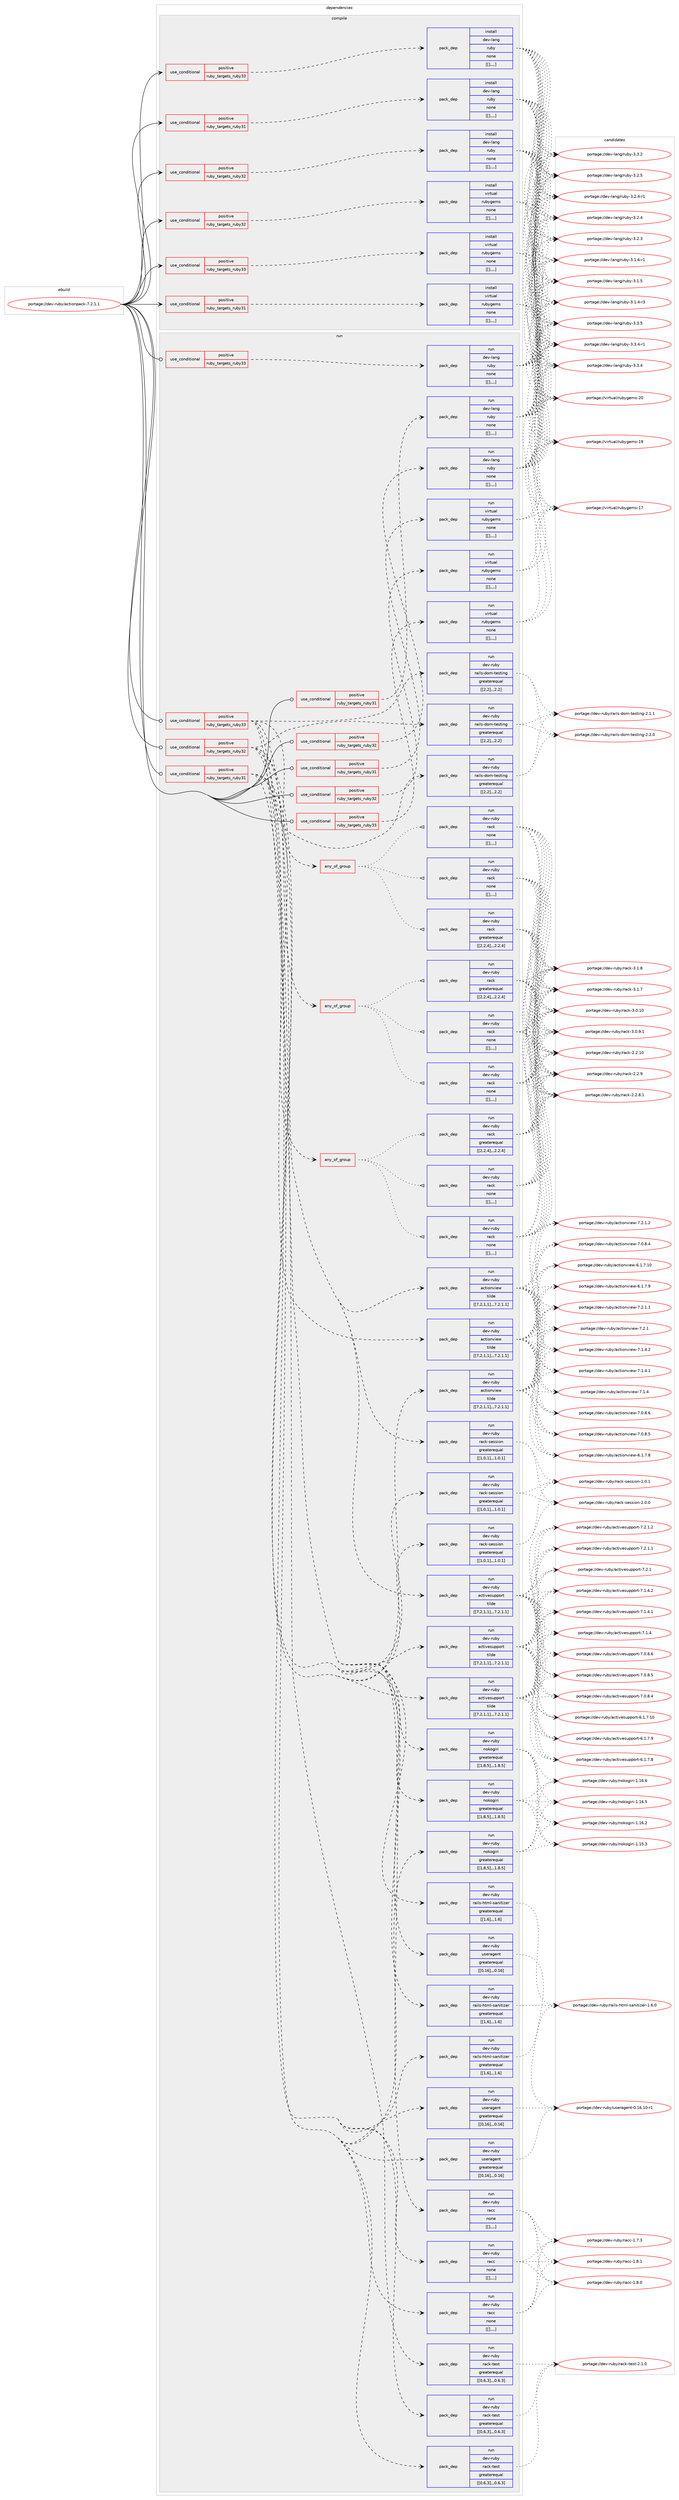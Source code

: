 digraph prolog {

# *************
# Graph options
# *************

newrank=true;
concentrate=true;
compound=true;
graph [rankdir=LR,fontname=Helvetica,fontsize=10,ranksep=1.5];#, ranksep=2.5, nodesep=0.2];
edge  [arrowhead=vee];
node  [fontname=Helvetica,fontsize=10];

# **********
# The ebuild
# **********

subgraph cluster_leftcol {
color=gray;
label=<<i>ebuild</i>>;
id [label="portage://dev-ruby/actionpack-7.2.1.1", color=red, width=4, href="../dev-ruby/actionpack-7.2.1.1.svg"];
}

# ****************
# The dependencies
# ****************

subgraph cluster_midcol {
color=gray;
label=<<i>dependencies</i>>;
subgraph cluster_compile {
fillcolor="#eeeeee";
style=filled;
label=<<i>compile</i>>;
subgraph cond46301 {
dependency180997 [label=<<TABLE BORDER="0" CELLBORDER="1" CELLSPACING="0" CELLPADDING="4"><TR><TD ROWSPAN="3" CELLPADDING="10">use_conditional</TD></TR><TR><TD>positive</TD></TR><TR><TD>ruby_targets_ruby31</TD></TR></TABLE>>, shape=none, color=red];
subgraph pack133374 {
dependency181037 [label=<<TABLE BORDER="0" CELLBORDER="1" CELLSPACING="0" CELLPADDING="4" WIDTH="220"><TR><TD ROWSPAN="6" CELLPADDING="30">pack_dep</TD></TR><TR><TD WIDTH="110">install</TD></TR><TR><TD>dev-lang</TD></TR><TR><TD>ruby</TD></TR><TR><TD>none</TD></TR><TR><TD>[[],,,,]</TD></TR></TABLE>>, shape=none, color=blue];
}
dependency180997:e -> dependency181037:w [weight=20,style="dashed",arrowhead="vee"];
}
id:e -> dependency180997:w [weight=20,style="solid",arrowhead="vee"];
subgraph cond46328 {
dependency181060 [label=<<TABLE BORDER="0" CELLBORDER="1" CELLSPACING="0" CELLPADDING="4"><TR><TD ROWSPAN="3" CELLPADDING="10">use_conditional</TD></TR><TR><TD>positive</TD></TR><TR><TD>ruby_targets_ruby31</TD></TR></TABLE>>, shape=none, color=red];
subgraph pack133424 {
dependency181178 [label=<<TABLE BORDER="0" CELLBORDER="1" CELLSPACING="0" CELLPADDING="4" WIDTH="220"><TR><TD ROWSPAN="6" CELLPADDING="30">pack_dep</TD></TR><TR><TD WIDTH="110">install</TD></TR><TR><TD>virtual</TD></TR><TR><TD>rubygems</TD></TR><TR><TD>none</TD></TR><TR><TD>[[],,,,]</TD></TR></TABLE>>, shape=none, color=blue];
}
dependency181060:e -> dependency181178:w [weight=20,style="dashed",arrowhead="vee"];
}
id:e -> dependency181060:w [weight=20,style="solid",arrowhead="vee"];
subgraph cond46375 {
dependency181222 [label=<<TABLE BORDER="0" CELLBORDER="1" CELLSPACING="0" CELLPADDING="4"><TR><TD ROWSPAN="3" CELLPADDING="10">use_conditional</TD></TR><TR><TD>positive</TD></TR><TR><TD>ruby_targets_ruby32</TD></TR></TABLE>>, shape=none, color=red];
subgraph pack133598 {
dependency181386 [label=<<TABLE BORDER="0" CELLBORDER="1" CELLSPACING="0" CELLPADDING="4" WIDTH="220"><TR><TD ROWSPAN="6" CELLPADDING="30">pack_dep</TD></TR><TR><TD WIDTH="110">install</TD></TR><TR><TD>dev-lang</TD></TR><TR><TD>ruby</TD></TR><TR><TD>none</TD></TR><TR><TD>[[],,,,]</TD></TR></TABLE>>, shape=none, color=blue];
}
dependency181222:e -> dependency181386:w [weight=20,style="dashed",arrowhead="vee"];
}
id:e -> dependency181222:w [weight=20,style="solid",arrowhead="vee"];
subgraph cond46420 {
dependency181391 [label=<<TABLE BORDER="0" CELLBORDER="1" CELLSPACING="0" CELLPADDING="4"><TR><TD ROWSPAN="3" CELLPADDING="10">use_conditional</TD></TR><TR><TD>positive</TD></TR><TR><TD>ruby_targets_ruby32</TD></TR></TABLE>>, shape=none, color=red];
subgraph pack133630 {
dependency181410 [label=<<TABLE BORDER="0" CELLBORDER="1" CELLSPACING="0" CELLPADDING="4" WIDTH="220"><TR><TD ROWSPAN="6" CELLPADDING="30">pack_dep</TD></TR><TR><TD WIDTH="110">install</TD></TR><TR><TD>virtual</TD></TR><TR><TD>rubygems</TD></TR><TR><TD>none</TD></TR><TR><TD>[[],,,,]</TD></TR></TABLE>>, shape=none, color=blue];
}
dependency181391:e -> dependency181410:w [weight=20,style="dashed",arrowhead="vee"];
}
id:e -> dependency181391:w [weight=20,style="solid",arrowhead="vee"];
subgraph cond46435 {
dependency181452 [label=<<TABLE BORDER="0" CELLBORDER="1" CELLSPACING="0" CELLPADDING="4"><TR><TD ROWSPAN="3" CELLPADDING="10">use_conditional</TD></TR><TR><TD>positive</TD></TR><TR><TD>ruby_targets_ruby33</TD></TR></TABLE>>, shape=none, color=red];
subgraph pack133674 {
dependency181455 [label=<<TABLE BORDER="0" CELLBORDER="1" CELLSPACING="0" CELLPADDING="4" WIDTH="220"><TR><TD ROWSPAN="6" CELLPADDING="30">pack_dep</TD></TR><TR><TD WIDTH="110">install</TD></TR><TR><TD>dev-lang</TD></TR><TR><TD>ruby</TD></TR><TR><TD>none</TD></TR><TR><TD>[[],,,,]</TD></TR></TABLE>>, shape=none, color=blue];
}
dependency181452:e -> dependency181455:w [weight=20,style="dashed",arrowhead="vee"];
}
id:e -> dependency181452:w [weight=20,style="solid",arrowhead="vee"];
subgraph cond46445 {
dependency181459 [label=<<TABLE BORDER="0" CELLBORDER="1" CELLSPACING="0" CELLPADDING="4"><TR><TD ROWSPAN="3" CELLPADDING="10">use_conditional</TD></TR><TR><TD>positive</TD></TR><TR><TD>ruby_targets_ruby33</TD></TR></TABLE>>, shape=none, color=red];
subgraph pack133678 {
dependency181461 [label=<<TABLE BORDER="0" CELLBORDER="1" CELLSPACING="0" CELLPADDING="4" WIDTH="220"><TR><TD ROWSPAN="6" CELLPADDING="30">pack_dep</TD></TR><TR><TD WIDTH="110">install</TD></TR><TR><TD>virtual</TD></TR><TR><TD>rubygems</TD></TR><TR><TD>none</TD></TR><TR><TD>[[],,,,]</TD></TR></TABLE>>, shape=none, color=blue];
}
dependency181459:e -> dependency181461:w [weight=20,style="dashed",arrowhead="vee"];
}
id:e -> dependency181459:w [weight=20,style="solid",arrowhead="vee"];
}
subgraph cluster_compileandrun {
fillcolor="#eeeeee";
style=filled;
label=<<i>compile and run</i>>;
}
subgraph cluster_run {
fillcolor="#eeeeee";
style=filled;
label=<<i>run</i>>;
subgraph cond46447 {
dependency181487 [label=<<TABLE BORDER="0" CELLBORDER="1" CELLSPACING="0" CELLPADDING="4"><TR><TD ROWSPAN="3" CELLPADDING="10">use_conditional</TD></TR><TR><TD>positive</TD></TR><TR><TD>ruby_targets_ruby31</TD></TR></TABLE>>, shape=none, color=red];
subgraph pack133719 {
dependency181541 [label=<<TABLE BORDER="0" CELLBORDER="1" CELLSPACING="0" CELLPADDING="4" WIDTH="220"><TR><TD ROWSPAN="6" CELLPADDING="30">pack_dep</TD></TR><TR><TD WIDTH="110">run</TD></TR><TR><TD>dev-lang</TD></TR><TR><TD>ruby</TD></TR><TR><TD>none</TD></TR><TR><TD>[[],,,,]</TD></TR></TABLE>>, shape=none, color=blue];
}
dependency181487:e -> dependency181541:w [weight=20,style="dashed",arrowhead="vee"];
}
id:e -> dependency181487:w [weight=20,style="solid",arrowhead="odot"];
subgraph cond46482 {
dependency181647 [label=<<TABLE BORDER="0" CELLBORDER="1" CELLSPACING="0" CELLPADDING="4"><TR><TD ROWSPAN="3" CELLPADDING="10">use_conditional</TD></TR><TR><TD>positive</TD></TR><TR><TD>ruby_targets_ruby31</TD></TR></TABLE>>, shape=none, color=red];
subgraph pack133818 {
dependency181675 [label=<<TABLE BORDER="0" CELLBORDER="1" CELLSPACING="0" CELLPADDING="4" WIDTH="220"><TR><TD ROWSPAN="6" CELLPADDING="30">pack_dep</TD></TR><TR><TD WIDTH="110">run</TD></TR><TR><TD>dev-ruby</TD></TR><TR><TD>actionview</TD></TR><TR><TD>tilde</TD></TR><TR><TD>[[7,2,1,1],,,7.2.1.1]</TD></TR></TABLE>>, shape=none, color=blue];
}
dependency181647:e -> dependency181675:w [weight=20,style="dashed",arrowhead="vee"];
subgraph pack133822 {
dependency181702 [label=<<TABLE BORDER="0" CELLBORDER="1" CELLSPACING="0" CELLPADDING="4" WIDTH="220"><TR><TD ROWSPAN="6" CELLPADDING="30">pack_dep</TD></TR><TR><TD WIDTH="110">run</TD></TR><TR><TD>dev-ruby</TD></TR><TR><TD>activesupport</TD></TR><TR><TD>tilde</TD></TR><TR><TD>[[7,2,1,1],,,7.2.1.1]</TD></TR></TABLE>>, shape=none, color=blue];
}
dependency181647:e -> dependency181702:w [weight=20,style="dashed",arrowhead="vee"];
subgraph pack133842 {
dependency181727 [label=<<TABLE BORDER="0" CELLBORDER="1" CELLSPACING="0" CELLPADDING="4" WIDTH="220"><TR><TD ROWSPAN="6" CELLPADDING="30">pack_dep</TD></TR><TR><TD WIDTH="110">run</TD></TR><TR><TD>dev-ruby</TD></TR><TR><TD>nokogiri</TD></TR><TR><TD>greaterequal</TD></TR><TR><TD>[[1,8,5],,,1.8.5]</TD></TR></TABLE>>, shape=none, color=blue];
}
dependency181647:e -> dependency181727:w [weight=20,style="dashed",arrowhead="vee"];
subgraph pack133872 {
dependency181750 [label=<<TABLE BORDER="0" CELLBORDER="1" CELLSPACING="0" CELLPADDING="4" WIDTH="220"><TR><TD ROWSPAN="6" CELLPADDING="30">pack_dep</TD></TR><TR><TD WIDTH="110">run</TD></TR><TR><TD>dev-ruby</TD></TR><TR><TD>racc</TD></TR><TR><TD>none</TD></TR><TR><TD>[[],,,,]</TD></TR></TABLE>>, shape=none, color=blue];
}
dependency181647:e -> dependency181750:w [weight=20,style="dashed",arrowhead="vee"];
subgraph any1204 {
dependency181777 [label=<<TABLE BORDER="0" CELLBORDER="1" CELLSPACING="0" CELLPADDING="4"><TR><TD CELLPADDING="10">any_of_group</TD></TR></TABLE>>, shape=none, color=red];subgraph pack133908 {
dependency181804 [label=<<TABLE BORDER="0" CELLBORDER="1" CELLSPACING="0" CELLPADDING="4" WIDTH="220"><TR><TD ROWSPAN="6" CELLPADDING="30">pack_dep</TD></TR><TR><TD WIDTH="110">run</TD></TR><TR><TD>dev-ruby</TD></TR><TR><TD>rack</TD></TR><TR><TD>none</TD></TR><TR><TD>[[],,,,]</TD></TR></TABLE>>, shape=none, color=blue];
}
dependency181777:e -> dependency181804:w [weight=20,style="dotted",arrowhead="oinv"];
subgraph pack133911 {
dependency181811 [label=<<TABLE BORDER="0" CELLBORDER="1" CELLSPACING="0" CELLPADDING="4" WIDTH="220"><TR><TD ROWSPAN="6" CELLPADDING="30">pack_dep</TD></TR><TR><TD WIDTH="110">run</TD></TR><TR><TD>dev-ruby</TD></TR><TR><TD>rack</TD></TR><TR><TD>none</TD></TR><TR><TD>[[],,,,]</TD></TR></TABLE>>, shape=none, color=blue];
}
dependency181777:e -> dependency181811:w [weight=20,style="dotted",arrowhead="oinv"];
subgraph pack133915 {
dependency181822 [label=<<TABLE BORDER="0" CELLBORDER="1" CELLSPACING="0" CELLPADDING="4" WIDTH="220"><TR><TD ROWSPAN="6" CELLPADDING="30">pack_dep</TD></TR><TR><TD WIDTH="110">run</TD></TR><TR><TD>dev-ruby</TD></TR><TR><TD>rack</TD></TR><TR><TD>greaterequal</TD></TR><TR><TD>[[2,2,4],,,2.2.4]</TD></TR></TABLE>>, shape=none, color=blue];
}
dependency181777:e -> dependency181822:w [weight=20,style="dotted",arrowhead="oinv"];
}
dependency181647:e -> dependency181777:w [weight=20,style="dashed",arrowhead="vee"];
subgraph pack133925 {
dependency181870 [label=<<TABLE BORDER="0" CELLBORDER="1" CELLSPACING="0" CELLPADDING="4" WIDTH="220"><TR><TD ROWSPAN="6" CELLPADDING="30">pack_dep</TD></TR><TR><TD WIDTH="110">run</TD></TR><TR><TD>dev-ruby</TD></TR><TR><TD>rack-session</TD></TR><TR><TD>greaterequal</TD></TR><TR><TD>[[1,0,1],,,1.0.1]</TD></TR></TABLE>>, shape=none, color=blue];
}
dependency181647:e -> dependency181870:w [weight=20,style="dashed",arrowhead="vee"];
subgraph pack134033 {
dependency182004 [label=<<TABLE BORDER="0" CELLBORDER="1" CELLSPACING="0" CELLPADDING="4" WIDTH="220"><TR><TD ROWSPAN="6" CELLPADDING="30">pack_dep</TD></TR><TR><TD WIDTH="110">run</TD></TR><TR><TD>dev-ruby</TD></TR><TR><TD>rack-test</TD></TR><TR><TD>greaterequal</TD></TR><TR><TD>[[0,6,3],,,0.6.3]</TD></TR></TABLE>>, shape=none, color=blue];
}
dependency181647:e -> dependency182004:w [weight=20,style="dashed",arrowhead="vee"];
subgraph pack134063 {
dependency182010 [label=<<TABLE BORDER="0" CELLBORDER="1" CELLSPACING="0" CELLPADDING="4" WIDTH="220"><TR><TD ROWSPAN="6" CELLPADDING="30">pack_dep</TD></TR><TR><TD WIDTH="110">run</TD></TR><TR><TD>dev-ruby</TD></TR><TR><TD>rails-dom-testing</TD></TR><TR><TD>greaterequal</TD></TR><TR><TD>[[2,2],,,2.2]</TD></TR></TABLE>>, shape=none, color=blue];
}
dependency181647:e -> dependency182010:w [weight=20,style="dashed",arrowhead="vee"];
subgraph pack134064 {
dependency182033 [label=<<TABLE BORDER="0" CELLBORDER="1" CELLSPACING="0" CELLPADDING="4" WIDTH="220"><TR><TD ROWSPAN="6" CELLPADDING="30">pack_dep</TD></TR><TR><TD WIDTH="110">run</TD></TR><TR><TD>dev-ruby</TD></TR><TR><TD>rails-html-sanitizer</TD></TR><TR><TD>greaterequal</TD></TR><TR><TD>[[1,6],,,1.6]</TD></TR></TABLE>>, shape=none, color=blue];
}
dependency181647:e -> dependency182033:w [weight=20,style="dashed",arrowhead="vee"];
subgraph pack134093 {
dependency182055 [label=<<TABLE BORDER="0" CELLBORDER="1" CELLSPACING="0" CELLPADDING="4" WIDTH="220"><TR><TD ROWSPAN="6" CELLPADDING="30">pack_dep</TD></TR><TR><TD WIDTH="110">run</TD></TR><TR><TD>dev-ruby</TD></TR><TR><TD>useragent</TD></TR><TR><TD>greaterequal</TD></TR><TR><TD>[[0,16],,,0.16]</TD></TR></TABLE>>, shape=none, color=blue];
}
dependency181647:e -> dependency182055:w [weight=20,style="dashed",arrowhead="vee"];
}
id:e -> dependency181647:w [weight=20,style="solid",arrowhead="odot"];
subgraph cond46631 {
dependency182125 [label=<<TABLE BORDER="0" CELLBORDER="1" CELLSPACING="0" CELLPADDING="4"><TR><TD ROWSPAN="3" CELLPADDING="10">use_conditional</TD></TR><TR><TD>positive</TD></TR><TR><TD>ruby_targets_ruby31</TD></TR></TABLE>>, shape=none, color=red];
subgraph pack134139 {
dependency182128 [label=<<TABLE BORDER="0" CELLBORDER="1" CELLSPACING="0" CELLPADDING="4" WIDTH="220"><TR><TD ROWSPAN="6" CELLPADDING="30">pack_dep</TD></TR><TR><TD WIDTH="110">run</TD></TR><TR><TD>virtual</TD></TR><TR><TD>rubygems</TD></TR><TR><TD>none</TD></TR><TR><TD>[[],,,,]</TD></TR></TABLE>>, shape=none, color=blue];
}
dependency182125:e -> dependency182128:w [weight=20,style="dashed",arrowhead="vee"];
}
id:e -> dependency182125:w [weight=20,style="solid",arrowhead="odot"];
subgraph cond46651 {
dependency182150 [label=<<TABLE BORDER="0" CELLBORDER="1" CELLSPACING="0" CELLPADDING="4"><TR><TD ROWSPAN="3" CELLPADDING="10">use_conditional</TD></TR><TR><TD>positive</TD></TR><TR><TD>ruby_targets_ruby32</TD></TR></TABLE>>, shape=none, color=red];
subgraph pack134181 {
dependency182337 [label=<<TABLE BORDER="0" CELLBORDER="1" CELLSPACING="0" CELLPADDING="4" WIDTH="220"><TR><TD ROWSPAN="6" CELLPADDING="30">pack_dep</TD></TR><TR><TD WIDTH="110">run</TD></TR><TR><TD>dev-lang</TD></TR><TR><TD>ruby</TD></TR><TR><TD>none</TD></TR><TR><TD>[[],,,,]</TD></TR></TABLE>>, shape=none, color=blue];
}
dependency182150:e -> dependency182337:w [weight=20,style="dashed",arrowhead="vee"];
}
id:e -> dependency182150:w [weight=20,style="solid",arrowhead="odot"];
subgraph cond46743 {
dependency182432 [label=<<TABLE BORDER="0" CELLBORDER="1" CELLSPACING="0" CELLPADDING="4"><TR><TD ROWSPAN="3" CELLPADDING="10">use_conditional</TD></TR><TR><TD>positive</TD></TR><TR><TD>ruby_targets_ruby32</TD></TR></TABLE>>, shape=none, color=red];
subgraph pack134325 {
dependency182437 [label=<<TABLE BORDER="0" CELLBORDER="1" CELLSPACING="0" CELLPADDING="4" WIDTH="220"><TR><TD ROWSPAN="6" CELLPADDING="30">pack_dep</TD></TR><TR><TD WIDTH="110">run</TD></TR><TR><TD>dev-ruby</TD></TR><TR><TD>actionview</TD></TR><TR><TD>tilde</TD></TR><TR><TD>[[7,2,1,1],,,7.2.1.1]</TD></TR></TABLE>>, shape=none, color=blue];
}
dependency182432:e -> dependency182437:w [weight=20,style="dashed",arrowhead="vee"];
subgraph pack134332 {
dependency182444 [label=<<TABLE BORDER="0" CELLBORDER="1" CELLSPACING="0" CELLPADDING="4" WIDTH="220"><TR><TD ROWSPAN="6" CELLPADDING="30">pack_dep</TD></TR><TR><TD WIDTH="110">run</TD></TR><TR><TD>dev-ruby</TD></TR><TR><TD>activesupport</TD></TR><TR><TD>tilde</TD></TR><TR><TD>[[7,2,1,1],,,7.2.1.1]</TD></TR></TABLE>>, shape=none, color=blue];
}
dependency182432:e -> dependency182444:w [weight=20,style="dashed",arrowhead="vee"];
subgraph pack134336 {
dependency182526 [label=<<TABLE BORDER="0" CELLBORDER="1" CELLSPACING="0" CELLPADDING="4" WIDTH="220"><TR><TD ROWSPAN="6" CELLPADDING="30">pack_dep</TD></TR><TR><TD WIDTH="110">run</TD></TR><TR><TD>dev-ruby</TD></TR><TR><TD>nokogiri</TD></TR><TR><TD>greaterequal</TD></TR><TR><TD>[[1,8,5],,,1.8.5]</TD></TR></TABLE>>, shape=none, color=blue];
}
dependency182432:e -> dependency182526:w [weight=20,style="dashed",arrowhead="vee"];
subgraph pack134399 {
dependency182543 [label=<<TABLE BORDER="0" CELLBORDER="1" CELLSPACING="0" CELLPADDING="4" WIDTH="220"><TR><TD ROWSPAN="6" CELLPADDING="30">pack_dep</TD></TR><TR><TD WIDTH="110">run</TD></TR><TR><TD>dev-ruby</TD></TR><TR><TD>racc</TD></TR><TR><TD>none</TD></TR><TR><TD>[[],,,,]</TD></TR></TABLE>>, shape=none, color=blue];
}
dependency182432:e -> dependency182543:w [weight=20,style="dashed",arrowhead="vee"];
subgraph any1208 {
dependency182569 [label=<<TABLE BORDER="0" CELLBORDER="1" CELLSPACING="0" CELLPADDING="4"><TR><TD CELLPADDING="10">any_of_group</TD></TR></TABLE>>, shape=none, color=red];subgraph pack134428 {
dependency182586 [label=<<TABLE BORDER="0" CELLBORDER="1" CELLSPACING="0" CELLPADDING="4" WIDTH="220"><TR><TD ROWSPAN="6" CELLPADDING="30">pack_dep</TD></TR><TR><TD WIDTH="110">run</TD></TR><TR><TD>dev-ruby</TD></TR><TR><TD>rack</TD></TR><TR><TD>none</TD></TR><TR><TD>[[],,,,]</TD></TR></TABLE>>, shape=none, color=blue];
}
dependency182569:e -> dependency182586:w [weight=20,style="dotted",arrowhead="oinv"];
subgraph pack134457 {
dependency182608 [label=<<TABLE BORDER="0" CELLBORDER="1" CELLSPACING="0" CELLPADDING="4" WIDTH="220"><TR><TD ROWSPAN="6" CELLPADDING="30">pack_dep</TD></TR><TR><TD WIDTH="110">run</TD></TR><TR><TD>dev-ruby</TD></TR><TR><TD>rack</TD></TR><TR><TD>none</TD></TR><TR><TD>[[],,,,]</TD></TR></TABLE>>, shape=none, color=blue];
}
dependency182569:e -> dependency182608:w [weight=20,style="dotted",arrowhead="oinv"];
subgraph pack134460 {
dependency182759 [label=<<TABLE BORDER="0" CELLBORDER="1" CELLSPACING="0" CELLPADDING="4" WIDTH="220"><TR><TD ROWSPAN="6" CELLPADDING="30">pack_dep</TD></TR><TR><TD WIDTH="110">run</TD></TR><TR><TD>dev-ruby</TD></TR><TR><TD>rack</TD></TR><TR><TD>greaterequal</TD></TR><TR><TD>[[2,2,4],,,2.2.4]</TD></TR></TABLE>>, shape=none, color=blue];
}
dependency182569:e -> dependency182759:w [weight=20,style="dotted",arrowhead="oinv"];
}
dependency182432:e -> dependency182569:w [weight=20,style="dashed",arrowhead="vee"];
subgraph pack134558 {
dependency182764 [label=<<TABLE BORDER="0" CELLBORDER="1" CELLSPACING="0" CELLPADDING="4" WIDTH="220"><TR><TD ROWSPAN="6" CELLPADDING="30">pack_dep</TD></TR><TR><TD WIDTH="110">run</TD></TR><TR><TD>dev-ruby</TD></TR><TR><TD>rack-session</TD></TR><TR><TD>greaterequal</TD></TR><TR><TD>[[1,0,1],,,1.0.1]</TD></TR></TABLE>>, shape=none, color=blue];
}
dependency182432:e -> dependency182764:w [weight=20,style="dashed",arrowhead="vee"];
subgraph pack134562 {
dependency182804 [label=<<TABLE BORDER="0" CELLBORDER="1" CELLSPACING="0" CELLPADDING="4" WIDTH="220"><TR><TD ROWSPAN="6" CELLPADDING="30">pack_dep</TD></TR><TR><TD WIDTH="110">run</TD></TR><TR><TD>dev-ruby</TD></TR><TR><TD>rack-test</TD></TR><TR><TD>greaterequal</TD></TR><TR><TD>[[0,6,3],,,0.6.3]</TD></TR></TABLE>>, shape=none, color=blue];
}
dependency182432:e -> dependency182804:w [weight=20,style="dashed",arrowhead="vee"];
subgraph pack134603 {
dependency182841 [label=<<TABLE BORDER="0" CELLBORDER="1" CELLSPACING="0" CELLPADDING="4" WIDTH="220"><TR><TD ROWSPAN="6" CELLPADDING="30">pack_dep</TD></TR><TR><TD WIDTH="110">run</TD></TR><TR><TD>dev-ruby</TD></TR><TR><TD>rails-dom-testing</TD></TR><TR><TD>greaterequal</TD></TR><TR><TD>[[2,2],,,2.2]</TD></TR></TABLE>>, shape=none, color=blue];
}
dependency182432:e -> dependency182841:w [weight=20,style="dashed",arrowhead="vee"];
subgraph pack134614 {
dependency182844 [label=<<TABLE BORDER="0" CELLBORDER="1" CELLSPACING="0" CELLPADDING="4" WIDTH="220"><TR><TD ROWSPAN="6" CELLPADDING="30">pack_dep</TD></TR><TR><TD WIDTH="110">run</TD></TR><TR><TD>dev-ruby</TD></TR><TR><TD>rails-html-sanitizer</TD></TR><TR><TD>greaterequal</TD></TR><TR><TD>[[1,6],,,1.6]</TD></TR></TABLE>>, shape=none, color=blue];
}
dependency182432:e -> dependency182844:w [weight=20,style="dashed",arrowhead="vee"];
subgraph pack134616 {
dependency182847 [label=<<TABLE BORDER="0" CELLBORDER="1" CELLSPACING="0" CELLPADDING="4" WIDTH="220"><TR><TD ROWSPAN="6" CELLPADDING="30">pack_dep</TD></TR><TR><TD WIDTH="110">run</TD></TR><TR><TD>dev-ruby</TD></TR><TR><TD>useragent</TD></TR><TR><TD>greaterequal</TD></TR><TR><TD>[[0,16],,,0.16]</TD></TR></TABLE>>, shape=none, color=blue];
}
dependency182432:e -> dependency182847:w [weight=20,style="dashed",arrowhead="vee"];
}
id:e -> dependency182432:w [weight=20,style="solid",arrowhead="odot"];
subgraph cond46881 {
dependency182850 [label=<<TABLE BORDER="0" CELLBORDER="1" CELLSPACING="0" CELLPADDING="4"><TR><TD ROWSPAN="3" CELLPADDING="10">use_conditional</TD></TR><TR><TD>positive</TD></TR><TR><TD>ruby_targets_ruby32</TD></TR></TABLE>>, shape=none, color=red];
subgraph pack134618 {
dependency182851 [label=<<TABLE BORDER="0" CELLBORDER="1" CELLSPACING="0" CELLPADDING="4" WIDTH="220"><TR><TD ROWSPAN="6" CELLPADDING="30">pack_dep</TD></TR><TR><TD WIDTH="110">run</TD></TR><TR><TD>virtual</TD></TR><TR><TD>rubygems</TD></TR><TR><TD>none</TD></TR><TR><TD>[[],,,,]</TD></TR></TABLE>>, shape=none, color=blue];
}
dependency182850:e -> dependency182851:w [weight=20,style="dashed",arrowhead="vee"];
}
id:e -> dependency182850:w [weight=20,style="solid",arrowhead="odot"];
subgraph cond46884 {
dependency182874 [label=<<TABLE BORDER="0" CELLBORDER="1" CELLSPACING="0" CELLPADDING="4"><TR><TD ROWSPAN="3" CELLPADDING="10">use_conditional</TD></TR><TR><TD>positive</TD></TR><TR><TD>ruby_targets_ruby33</TD></TR></TABLE>>, shape=none, color=red];
subgraph pack134633 {
dependency182896 [label=<<TABLE BORDER="0" CELLBORDER="1" CELLSPACING="0" CELLPADDING="4" WIDTH="220"><TR><TD ROWSPAN="6" CELLPADDING="30">pack_dep</TD></TR><TR><TD WIDTH="110">run</TD></TR><TR><TD>dev-lang</TD></TR><TR><TD>ruby</TD></TR><TR><TD>none</TD></TR><TR><TD>[[],,,,]</TD></TR></TABLE>>, shape=none, color=blue];
}
dependency182874:e -> dependency182896:w [weight=20,style="dashed",arrowhead="vee"];
}
id:e -> dependency182874:w [weight=20,style="solid",arrowhead="odot"];
subgraph cond46909 {
dependency182944 [label=<<TABLE BORDER="0" CELLBORDER="1" CELLSPACING="0" CELLPADDING="4"><TR><TD ROWSPAN="3" CELLPADDING="10">use_conditional</TD></TR><TR><TD>positive</TD></TR><TR><TD>ruby_targets_ruby33</TD></TR></TABLE>>, shape=none, color=red];
subgraph pack134706 {
dependency183007 [label=<<TABLE BORDER="0" CELLBORDER="1" CELLSPACING="0" CELLPADDING="4" WIDTH="220"><TR><TD ROWSPAN="6" CELLPADDING="30">pack_dep</TD></TR><TR><TD WIDTH="110">run</TD></TR><TR><TD>dev-ruby</TD></TR><TR><TD>actionview</TD></TR><TR><TD>tilde</TD></TR><TR><TD>[[7,2,1,1],,,7.2.1.1]</TD></TR></TABLE>>, shape=none, color=blue];
}
dependency182944:e -> dependency183007:w [weight=20,style="dashed",arrowhead="vee"];
subgraph pack134727 {
dependency183013 [label=<<TABLE BORDER="0" CELLBORDER="1" CELLSPACING="0" CELLPADDING="4" WIDTH="220"><TR><TD ROWSPAN="6" CELLPADDING="30">pack_dep</TD></TR><TR><TD WIDTH="110">run</TD></TR><TR><TD>dev-ruby</TD></TR><TR><TD>activesupport</TD></TR><TR><TD>tilde</TD></TR><TR><TD>[[7,2,1,1],,,7.2.1.1]</TD></TR></TABLE>>, shape=none, color=blue];
}
dependency182944:e -> dependency183013:w [weight=20,style="dashed",arrowhead="vee"];
subgraph pack134731 {
dependency183020 [label=<<TABLE BORDER="0" CELLBORDER="1" CELLSPACING="0" CELLPADDING="4" WIDTH="220"><TR><TD ROWSPAN="6" CELLPADDING="30">pack_dep</TD></TR><TR><TD WIDTH="110">run</TD></TR><TR><TD>dev-ruby</TD></TR><TR><TD>nokogiri</TD></TR><TR><TD>greaterequal</TD></TR><TR><TD>[[1,8,5],,,1.8.5]</TD></TR></TABLE>>, shape=none, color=blue];
}
dependency182944:e -> dependency183020:w [weight=20,style="dashed",arrowhead="vee"];
subgraph pack134734 {
dependency183055 [label=<<TABLE BORDER="0" CELLBORDER="1" CELLSPACING="0" CELLPADDING="4" WIDTH="220"><TR><TD ROWSPAN="6" CELLPADDING="30">pack_dep</TD></TR><TR><TD WIDTH="110">run</TD></TR><TR><TD>dev-ruby</TD></TR><TR><TD>racc</TD></TR><TR><TD>none</TD></TR><TR><TD>[[],,,,]</TD></TR></TABLE>>, shape=none, color=blue];
}
dependency182944:e -> dependency183055:w [weight=20,style="dashed",arrowhead="vee"];
subgraph any1211 {
dependency183147 [label=<<TABLE BORDER="0" CELLBORDER="1" CELLSPACING="0" CELLPADDING="4"><TR><TD CELLPADDING="10">any_of_group</TD></TR></TABLE>>, shape=none, color=red];subgraph pack134838 {
dependency183185 [label=<<TABLE BORDER="0" CELLBORDER="1" CELLSPACING="0" CELLPADDING="4" WIDTH="220"><TR><TD ROWSPAN="6" CELLPADDING="30">pack_dep</TD></TR><TR><TD WIDTH="110">run</TD></TR><TR><TD>dev-ruby</TD></TR><TR><TD>rack</TD></TR><TR><TD>none</TD></TR><TR><TD>[[],,,,]</TD></TR></TABLE>>, shape=none, color=blue];
}
dependency183147:e -> dependency183185:w [weight=20,style="dotted",arrowhead="oinv"];
subgraph pack134855 {
dependency183208 [label=<<TABLE BORDER="0" CELLBORDER="1" CELLSPACING="0" CELLPADDING="4" WIDTH="220"><TR><TD ROWSPAN="6" CELLPADDING="30">pack_dep</TD></TR><TR><TD WIDTH="110">run</TD></TR><TR><TD>dev-ruby</TD></TR><TR><TD>rack</TD></TR><TR><TD>none</TD></TR><TR><TD>[[],,,,]</TD></TR></TABLE>>, shape=none, color=blue];
}
dependency183147:e -> dependency183208:w [weight=20,style="dotted",arrowhead="oinv"];
subgraph pack134882 {
dependency183229 [label=<<TABLE BORDER="0" CELLBORDER="1" CELLSPACING="0" CELLPADDING="4" WIDTH="220"><TR><TD ROWSPAN="6" CELLPADDING="30">pack_dep</TD></TR><TR><TD WIDTH="110">run</TD></TR><TR><TD>dev-ruby</TD></TR><TR><TD>rack</TD></TR><TR><TD>greaterequal</TD></TR><TR><TD>[[2,2,4],,,2.2.4]</TD></TR></TABLE>>, shape=none, color=blue];
}
dependency183147:e -> dependency183229:w [weight=20,style="dotted",arrowhead="oinv"];
}
dependency182944:e -> dependency183147:w [weight=20,style="dashed",arrowhead="vee"];
subgraph pack134908 {
dependency183265 [label=<<TABLE BORDER="0" CELLBORDER="1" CELLSPACING="0" CELLPADDING="4" WIDTH="220"><TR><TD ROWSPAN="6" CELLPADDING="30">pack_dep</TD></TR><TR><TD WIDTH="110">run</TD></TR><TR><TD>dev-ruby</TD></TR><TR><TD>rack-session</TD></TR><TR><TD>greaterequal</TD></TR><TR><TD>[[1,0,1],,,1.0.1]</TD></TR></TABLE>>, shape=none, color=blue];
}
dependency182944:e -> dependency183265:w [weight=20,style="dashed",arrowhead="vee"];
subgraph pack134944 {
dependency183374 [label=<<TABLE BORDER="0" CELLBORDER="1" CELLSPACING="0" CELLPADDING="4" WIDTH="220"><TR><TD ROWSPAN="6" CELLPADDING="30">pack_dep</TD></TR><TR><TD WIDTH="110">run</TD></TR><TR><TD>dev-ruby</TD></TR><TR><TD>rack-test</TD></TR><TR><TD>greaterequal</TD></TR><TR><TD>[[0,6,3],,,0.6.3]</TD></TR></TABLE>>, shape=none, color=blue];
}
dependency182944:e -> dependency183374:w [weight=20,style="dashed",arrowhead="vee"];
subgraph pack135024 {
dependency183461 [label=<<TABLE BORDER="0" CELLBORDER="1" CELLSPACING="0" CELLPADDING="4" WIDTH="220"><TR><TD ROWSPAN="6" CELLPADDING="30">pack_dep</TD></TR><TR><TD WIDTH="110">run</TD></TR><TR><TD>dev-ruby</TD></TR><TR><TD>rails-dom-testing</TD></TR><TR><TD>greaterequal</TD></TR><TR><TD>[[2,2],,,2.2]</TD></TR></TABLE>>, shape=none, color=blue];
}
dependency182944:e -> dependency183461:w [weight=20,style="dashed",arrowhead="vee"];
subgraph pack135076 {
dependency183528 [label=<<TABLE BORDER="0" CELLBORDER="1" CELLSPACING="0" CELLPADDING="4" WIDTH="220"><TR><TD ROWSPAN="6" CELLPADDING="30">pack_dep</TD></TR><TR><TD WIDTH="110">run</TD></TR><TR><TD>dev-ruby</TD></TR><TR><TD>rails-html-sanitizer</TD></TR><TR><TD>greaterequal</TD></TR><TR><TD>[[1,6],,,1.6]</TD></TR></TABLE>>, shape=none, color=blue];
}
dependency182944:e -> dependency183528:w [weight=20,style="dashed",arrowhead="vee"];
subgraph pack135102 {
dependency183551 [label=<<TABLE BORDER="0" CELLBORDER="1" CELLSPACING="0" CELLPADDING="4" WIDTH="220"><TR><TD ROWSPAN="6" CELLPADDING="30">pack_dep</TD></TR><TR><TD WIDTH="110">run</TD></TR><TR><TD>dev-ruby</TD></TR><TR><TD>useragent</TD></TR><TR><TD>greaterequal</TD></TR><TR><TD>[[0,16],,,0.16]</TD></TR></TABLE>>, shape=none, color=blue];
}
dependency182944:e -> dependency183551:w [weight=20,style="dashed",arrowhead="vee"];
}
id:e -> dependency182944:w [weight=20,style="solid",arrowhead="odot"];
subgraph cond47083 {
dependency183556 [label=<<TABLE BORDER="0" CELLBORDER="1" CELLSPACING="0" CELLPADDING="4"><TR><TD ROWSPAN="3" CELLPADDING="10">use_conditional</TD></TR><TR><TD>positive</TD></TR><TR><TD>ruby_targets_ruby33</TD></TR></TABLE>>, shape=none, color=red];
subgraph pack135128 {
dependency183629 [label=<<TABLE BORDER="0" CELLBORDER="1" CELLSPACING="0" CELLPADDING="4" WIDTH="220"><TR><TD ROWSPAN="6" CELLPADDING="30">pack_dep</TD></TR><TR><TD WIDTH="110">run</TD></TR><TR><TD>virtual</TD></TR><TR><TD>rubygems</TD></TR><TR><TD>none</TD></TR><TR><TD>[[],,,,]</TD></TR></TABLE>>, shape=none, color=blue];
}
dependency183556:e -> dependency183629:w [weight=20,style="dashed",arrowhead="vee"];
}
id:e -> dependency183556:w [weight=20,style="solid",arrowhead="odot"];
}
}

# **************
# The candidates
# **************

subgraph cluster_choices {
rank=same;
color=gray;
label=<<i>candidates</i>>;

subgraph choice133579 {
color=black;
nodesep=1;
choice10010111845108971101034711411798121455146514653 [label="portage://dev-lang/ruby-3.3.5", color=red, width=4,href="../dev-lang/ruby-3.3.5.svg"];
choice100101118451089711010347114117981214551465146524511449 [label="portage://dev-lang/ruby-3.3.4-r1", color=red, width=4,href="../dev-lang/ruby-3.3.4-r1.svg"];
choice10010111845108971101034711411798121455146514652 [label="portage://dev-lang/ruby-3.3.4", color=red, width=4,href="../dev-lang/ruby-3.3.4.svg"];
choice10010111845108971101034711411798121455146514650 [label="portage://dev-lang/ruby-3.3.2", color=red, width=4,href="../dev-lang/ruby-3.3.2.svg"];
choice10010111845108971101034711411798121455146504653 [label="portage://dev-lang/ruby-3.2.5", color=red, width=4,href="../dev-lang/ruby-3.2.5.svg"];
choice100101118451089711010347114117981214551465046524511449 [label="portage://dev-lang/ruby-3.2.4-r1", color=red, width=4,href="../dev-lang/ruby-3.2.4-r1.svg"];
choice10010111845108971101034711411798121455146504652 [label="portage://dev-lang/ruby-3.2.4", color=red, width=4,href="../dev-lang/ruby-3.2.4.svg"];
choice10010111845108971101034711411798121455146504651 [label="portage://dev-lang/ruby-3.2.3", color=red, width=4,href="../dev-lang/ruby-3.2.3.svg"];
choice100101118451089711010347114117981214551464946544511449 [label="portage://dev-lang/ruby-3.1.6-r1", color=red, width=4,href="../dev-lang/ruby-3.1.6-r1.svg"];
choice10010111845108971101034711411798121455146494653 [label="portage://dev-lang/ruby-3.1.5", color=red, width=4,href="../dev-lang/ruby-3.1.5.svg"];
choice100101118451089711010347114117981214551464946524511451 [label="portage://dev-lang/ruby-3.1.4-r3", color=red, width=4,href="../dev-lang/ruby-3.1.4-r3.svg"];
dependency181037:e -> choice10010111845108971101034711411798121455146514653:w [style=dotted,weight="100"];
dependency181037:e -> choice100101118451089711010347114117981214551465146524511449:w [style=dotted,weight="100"];
dependency181037:e -> choice10010111845108971101034711411798121455146514652:w [style=dotted,weight="100"];
dependency181037:e -> choice10010111845108971101034711411798121455146514650:w [style=dotted,weight="100"];
dependency181037:e -> choice10010111845108971101034711411798121455146504653:w [style=dotted,weight="100"];
dependency181037:e -> choice100101118451089711010347114117981214551465046524511449:w [style=dotted,weight="100"];
dependency181037:e -> choice10010111845108971101034711411798121455146504652:w [style=dotted,weight="100"];
dependency181037:e -> choice10010111845108971101034711411798121455146504651:w [style=dotted,weight="100"];
dependency181037:e -> choice100101118451089711010347114117981214551464946544511449:w [style=dotted,weight="100"];
dependency181037:e -> choice10010111845108971101034711411798121455146494653:w [style=dotted,weight="100"];
dependency181037:e -> choice100101118451089711010347114117981214551464946524511451:w [style=dotted,weight="100"];
}
subgraph choice133618 {
color=black;
nodesep=1;
choice118105114116117971084711411798121103101109115455048 [label="portage://virtual/rubygems-20", color=red, width=4,href="../virtual/rubygems-20.svg"];
choice118105114116117971084711411798121103101109115454957 [label="portage://virtual/rubygems-19", color=red, width=4,href="../virtual/rubygems-19.svg"];
choice118105114116117971084711411798121103101109115454955 [label="portage://virtual/rubygems-17", color=red, width=4,href="../virtual/rubygems-17.svg"];
dependency181178:e -> choice118105114116117971084711411798121103101109115455048:w [style=dotted,weight="100"];
dependency181178:e -> choice118105114116117971084711411798121103101109115454957:w [style=dotted,weight="100"];
dependency181178:e -> choice118105114116117971084711411798121103101109115454955:w [style=dotted,weight="100"];
}
subgraph choice133682 {
color=black;
nodesep=1;
choice10010111845108971101034711411798121455146514653 [label="portage://dev-lang/ruby-3.3.5", color=red, width=4,href="../dev-lang/ruby-3.3.5.svg"];
choice100101118451089711010347114117981214551465146524511449 [label="portage://dev-lang/ruby-3.3.4-r1", color=red, width=4,href="../dev-lang/ruby-3.3.4-r1.svg"];
choice10010111845108971101034711411798121455146514652 [label="portage://dev-lang/ruby-3.3.4", color=red, width=4,href="../dev-lang/ruby-3.3.4.svg"];
choice10010111845108971101034711411798121455146514650 [label="portage://dev-lang/ruby-3.3.2", color=red, width=4,href="../dev-lang/ruby-3.3.2.svg"];
choice10010111845108971101034711411798121455146504653 [label="portage://dev-lang/ruby-3.2.5", color=red, width=4,href="../dev-lang/ruby-3.2.5.svg"];
choice100101118451089711010347114117981214551465046524511449 [label="portage://dev-lang/ruby-3.2.4-r1", color=red, width=4,href="../dev-lang/ruby-3.2.4-r1.svg"];
choice10010111845108971101034711411798121455146504652 [label="portage://dev-lang/ruby-3.2.4", color=red, width=4,href="../dev-lang/ruby-3.2.4.svg"];
choice10010111845108971101034711411798121455146504651 [label="portage://dev-lang/ruby-3.2.3", color=red, width=4,href="../dev-lang/ruby-3.2.3.svg"];
choice100101118451089711010347114117981214551464946544511449 [label="portage://dev-lang/ruby-3.1.6-r1", color=red, width=4,href="../dev-lang/ruby-3.1.6-r1.svg"];
choice10010111845108971101034711411798121455146494653 [label="portage://dev-lang/ruby-3.1.5", color=red, width=4,href="../dev-lang/ruby-3.1.5.svg"];
choice100101118451089711010347114117981214551464946524511451 [label="portage://dev-lang/ruby-3.1.4-r3", color=red, width=4,href="../dev-lang/ruby-3.1.4-r3.svg"];
dependency181386:e -> choice10010111845108971101034711411798121455146514653:w [style=dotted,weight="100"];
dependency181386:e -> choice100101118451089711010347114117981214551465146524511449:w [style=dotted,weight="100"];
dependency181386:e -> choice10010111845108971101034711411798121455146514652:w [style=dotted,weight="100"];
dependency181386:e -> choice10010111845108971101034711411798121455146514650:w [style=dotted,weight="100"];
dependency181386:e -> choice10010111845108971101034711411798121455146504653:w [style=dotted,weight="100"];
dependency181386:e -> choice100101118451089711010347114117981214551465046524511449:w [style=dotted,weight="100"];
dependency181386:e -> choice10010111845108971101034711411798121455146504652:w [style=dotted,weight="100"];
dependency181386:e -> choice10010111845108971101034711411798121455146504651:w [style=dotted,weight="100"];
dependency181386:e -> choice100101118451089711010347114117981214551464946544511449:w [style=dotted,weight="100"];
dependency181386:e -> choice10010111845108971101034711411798121455146494653:w [style=dotted,weight="100"];
dependency181386:e -> choice100101118451089711010347114117981214551464946524511451:w [style=dotted,weight="100"];
}
subgraph choice133696 {
color=black;
nodesep=1;
choice118105114116117971084711411798121103101109115455048 [label="portage://virtual/rubygems-20", color=red, width=4,href="../virtual/rubygems-20.svg"];
choice118105114116117971084711411798121103101109115454957 [label="portage://virtual/rubygems-19", color=red, width=4,href="../virtual/rubygems-19.svg"];
choice118105114116117971084711411798121103101109115454955 [label="portage://virtual/rubygems-17", color=red, width=4,href="../virtual/rubygems-17.svg"];
dependency181410:e -> choice118105114116117971084711411798121103101109115455048:w [style=dotted,weight="100"];
dependency181410:e -> choice118105114116117971084711411798121103101109115454957:w [style=dotted,weight="100"];
dependency181410:e -> choice118105114116117971084711411798121103101109115454955:w [style=dotted,weight="100"];
}
subgraph choice133710 {
color=black;
nodesep=1;
choice10010111845108971101034711411798121455146514653 [label="portage://dev-lang/ruby-3.3.5", color=red, width=4,href="../dev-lang/ruby-3.3.5.svg"];
choice100101118451089711010347114117981214551465146524511449 [label="portage://dev-lang/ruby-3.3.4-r1", color=red, width=4,href="../dev-lang/ruby-3.3.4-r1.svg"];
choice10010111845108971101034711411798121455146514652 [label="portage://dev-lang/ruby-3.3.4", color=red, width=4,href="../dev-lang/ruby-3.3.4.svg"];
choice10010111845108971101034711411798121455146514650 [label="portage://dev-lang/ruby-3.3.2", color=red, width=4,href="../dev-lang/ruby-3.3.2.svg"];
choice10010111845108971101034711411798121455146504653 [label="portage://dev-lang/ruby-3.2.5", color=red, width=4,href="../dev-lang/ruby-3.2.5.svg"];
choice100101118451089711010347114117981214551465046524511449 [label="portage://dev-lang/ruby-3.2.4-r1", color=red, width=4,href="../dev-lang/ruby-3.2.4-r1.svg"];
choice10010111845108971101034711411798121455146504652 [label="portage://dev-lang/ruby-3.2.4", color=red, width=4,href="../dev-lang/ruby-3.2.4.svg"];
choice10010111845108971101034711411798121455146504651 [label="portage://dev-lang/ruby-3.2.3", color=red, width=4,href="../dev-lang/ruby-3.2.3.svg"];
choice100101118451089711010347114117981214551464946544511449 [label="portage://dev-lang/ruby-3.1.6-r1", color=red, width=4,href="../dev-lang/ruby-3.1.6-r1.svg"];
choice10010111845108971101034711411798121455146494653 [label="portage://dev-lang/ruby-3.1.5", color=red, width=4,href="../dev-lang/ruby-3.1.5.svg"];
choice100101118451089711010347114117981214551464946524511451 [label="portage://dev-lang/ruby-3.1.4-r3", color=red, width=4,href="../dev-lang/ruby-3.1.4-r3.svg"];
dependency181455:e -> choice10010111845108971101034711411798121455146514653:w [style=dotted,weight="100"];
dependency181455:e -> choice100101118451089711010347114117981214551465146524511449:w [style=dotted,weight="100"];
dependency181455:e -> choice10010111845108971101034711411798121455146514652:w [style=dotted,weight="100"];
dependency181455:e -> choice10010111845108971101034711411798121455146514650:w [style=dotted,weight="100"];
dependency181455:e -> choice10010111845108971101034711411798121455146504653:w [style=dotted,weight="100"];
dependency181455:e -> choice100101118451089711010347114117981214551465046524511449:w [style=dotted,weight="100"];
dependency181455:e -> choice10010111845108971101034711411798121455146504652:w [style=dotted,weight="100"];
dependency181455:e -> choice10010111845108971101034711411798121455146504651:w [style=dotted,weight="100"];
dependency181455:e -> choice100101118451089711010347114117981214551464946544511449:w [style=dotted,weight="100"];
dependency181455:e -> choice10010111845108971101034711411798121455146494653:w [style=dotted,weight="100"];
dependency181455:e -> choice100101118451089711010347114117981214551464946524511451:w [style=dotted,weight="100"];
}
subgraph choice133749 {
color=black;
nodesep=1;
choice118105114116117971084711411798121103101109115455048 [label="portage://virtual/rubygems-20", color=red, width=4,href="../virtual/rubygems-20.svg"];
choice118105114116117971084711411798121103101109115454957 [label="portage://virtual/rubygems-19", color=red, width=4,href="../virtual/rubygems-19.svg"];
choice118105114116117971084711411798121103101109115454955 [label="portage://virtual/rubygems-17", color=red, width=4,href="../virtual/rubygems-17.svg"];
dependency181461:e -> choice118105114116117971084711411798121103101109115455048:w [style=dotted,weight="100"];
dependency181461:e -> choice118105114116117971084711411798121103101109115454957:w [style=dotted,weight="100"];
dependency181461:e -> choice118105114116117971084711411798121103101109115454955:w [style=dotted,weight="100"];
}
subgraph choice133751 {
color=black;
nodesep=1;
choice10010111845108971101034711411798121455146514653 [label="portage://dev-lang/ruby-3.3.5", color=red, width=4,href="../dev-lang/ruby-3.3.5.svg"];
choice100101118451089711010347114117981214551465146524511449 [label="portage://dev-lang/ruby-3.3.4-r1", color=red, width=4,href="../dev-lang/ruby-3.3.4-r1.svg"];
choice10010111845108971101034711411798121455146514652 [label="portage://dev-lang/ruby-3.3.4", color=red, width=4,href="../dev-lang/ruby-3.3.4.svg"];
choice10010111845108971101034711411798121455146514650 [label="portage://dev-lang/ruby-3.3.2", color=red, width=4,href="../dev-lang/ruby-3.3.2.svg"];
choice10010111845108971101034711411798121455146504653 [label="portage://dev-lang/ruby-3.2.5", color=red, width=4,href="../dev-lang/ruby-3.2.5.svg"];
choice100101118451089711010347114117981214551465046524511449 [label="portage://dev-lang/ruby-3.2.4-r1", color=red, width=4,href="../dev-lang/ruby-3.2.4-r1.svg"];
choice10010111845108971101034711411798121455146504652 [label="portage://dev-lang/ruby-3.2.4", color=red, width=4,href="../dev-lang/ruby-3.2.4.svg"];
choice10010111845108971101034711411798121455146504651 [label="portage://dev-lang/ruby-3.2.3", color=red, width=4,href="../dev-lang/ruby-3.2.3.svg"];
choice100101118451089711010347114117981214551464946544511449 [label="portage://dev-lang/ruby-3.1.6-r1", color=red, width=4,href="../dev-lang/ruby-3.1.6-r1.svg"];
choice10010111845108971101034711411798121455146494653 [label="portage://dev-lang/ruby-3.1.5", color=red, width=4,href="../dev-lang/ruby-3.1.5.svg"];
choice100101118451089711010347114117981214551464946524511451 [label="portage://dev-lang/ruby-3.1.4-r3", color=red, width=4,href="../dev-lang/ruby-3.1.4-r3.svg"];
dependency181541:e -> choice10010111845108971101034711411798121455146514653:w [style=dotted,weight="100"];
dependency181541:e -> choice100101118451089711010347114117981214551465146524511449:w [style=dotted,weight="100"];
dependency181541:e -> choice10010111845108971101034711411798121455146514652:w [style=dotted,weight="100"];
dependency181541:e -> choice10010111845108971101034711411798121455146514650:w [style=dotted,weight="100"];
dependency181541:e -> choice10010111845108971101034711411798121455146504653:w [style=dotted,weight="100"];
dependency181541:e -> choice100101118451089711010347114117981214551465046524511449:w [style=dotted,weight="100"];
dependency181541:e -> choice10010111845108971101034711411798121455146504652:w [style=dotted,weight="100"];
dependency181541:e -> choice10010111845108971101034711411798121455146504651:w [style=dotted,weight="100"];
dependency181541:e -> choice100101118451089711010347114117981214551464946544511449:w [style=dotted,weight="100"];
dependency181541:e -> choice10010111845108971101034711411798121455146494653:w [style=dotted,weight="100"];
dependency181541:e -> choice100101118451089711010347114117981214551464946524511451:w [style=dotted,weight="100"];
}
subgraph choice133761 {
color=black;
nodesep=1;
choice10010111845114117981214797991161051111101181051011194555465046494650 [label="portage://dev-ruby/actionview-7.2.1.2", color=red, width=4,href="../dev-ruby/actionview-7.2.1.2.svg"];
choice10010111845114117981214797991161051111101181051011194555465046494649 [label="portage://dev-ruby/actionview-7.2.1.1", color=red, width=4,href="../dev-ruby/actionview-7.2.1.1.svg"];
choice1001011184511411798121479799116105111110118105101119455546504649 [label="portage://dev-ruby/actionview-7.2.1", color=red, width=4,href="../dev-ruby/actionview-7.2.1.svg"];
choice10010111845114117981214797991161051111101181051011194555464946524650 [label="portage://dev-ruby/actionview-7.1.4.2", color=red, width=4,href="../dev-ruby/actionview-7.1.4.2.svg"];
choice10010111845114117981214797991161051111101181051011194555464946524649 [label="portage://dev-ruby/actionview-7.1.4.1", color=red, width=4,href="../dev-ruby/actionview-7.1.4.1.svg"];
choice1001011184511411798121479799116105111110118105101119455546494652 [label="portage://dev-ruby/actionview-7.1.4", color=red, width=4,href="../dev-ruby/actionview-7.1.4.svg"];
choice10010111845114117981214797991161051111101181051011194555464846564654 [label="portage://dev-ruby/actionview-7.0.8.6", color=red, width=4,href="../dev-ruby/actionview-7.0.8.6.svg"];
choice10010111845114117981214797991161051111101181051011194555464846564653 [label="portage://dev-ruby/actionview-7.0.8.5", color=red, width=4,href="../dev-ruby/actionview-7.0.8.5.svg"];
choice10010111845114117981214797991161051111101181051011194555464846564652 [label="portage://dev-ruby/actionview-7.0.8.4", color=red, width=4,href="../dev-ruby/actionview-7.0.8.4.svg"];
choice1001011184511411798121479799116105111110118105101119455446494655464948 [label="portage://dev-ruby/actionview-6.1.7.10", color=red, width=4,href="../dev-ruby/actionview-6.1.7.10.svg"];
choice10010111845114117981214797991161051111101181051011194554464946554657 [label="portage://dev-ruby/actionview-6.1.7.9", color=red, width=4,href="../dev-ruby/actionview-6.1.7.9.svg"];
choice10010111845114117981214797991161051111101181051011194554464946554656 [label="portage://dev-ruby/actionview-6.1.7.8", color=red, width=4,href="../dev-ruby/actionview-6.1.7.8.svg"];
dependency181675:e -> choice10010111845114117981214797991161051111101181051011194555465046494650:w [style=dotted,weight="100"];
dependency181675:e -> choice10010111845114117981214797991161051111101181051011194555465046494649:w [style=dotted,weight="100"];
dependency181675:e -> choice1001011184511411798121479799116105111110118105101119455546504649:w [style=dotted,weight="100"];
dependency181675:e -> choice10010111845114117981214797991161051111101181051011194555464946524650:w [style=dotted,weight="100"];
dependency181675:e -> choice10010111845114117981214797991161051111101181051011194555464946524649:w [style=dotted,weight="100"];
dependency181675:e -> choice1001011184511411798121479799116105111110118105101119455546494652:w [style=dotted,weight="100"];
dependency181675:e -> choice10010111845114117981214797991161051111101181051011194555464846564654:w [style=dotted,weight="100"];
dependency181675:e -> choice10010111845114117981214797991161051111101181051011194555464846564653:w [style=dotted,weight="100"];
dependency181675:e -> choice10010111845114117981214797991161051111101181051011194555464846564652:w [style=dotted,weight="100"];
dependency181675:e -> choice1001011184511411798121479799116105111110118105101119455446494655464948:w [style=dotted,weight="100"];
dependency181675:e -> choice10010111845114117981214797991161051111101181051011194554464946554657:w [style=dotted,weight="100"];
dependency181675:e -> choice10010111845114117981214797991161051111101181051011194554464946554656:w [style=dotted,weight="100"];
}
subgraph choice133768 {
color=black;
nodesep=1;
choice10010111845114117981214797991161051181011151171121121111141164555465046494650 [label="portage://dev-ruby/activesupport-7.2.1.2", color=red, width=4,href="../dev-ruby/activesupport-7.2.1.2.svg"];
choice10010111845114117981214797991161051181011151171121121111141164555465046494649 [label="portage://dev-ruby/activesupport-7.2.1.1", color=red, width=4,href="../dev-ruby/activesupport-7.2.1.1.svg"];
choice1001011184511411798121479799116105118101115117112112111114116455546504649 [label="portage://dev-ruby/activesupport-7.2.1", color=red, width=4,href="../dev-ruby/activesupport-7.2.1.svg"];
choice10010111845114117981214797991161051181011151171121121111141164555464946524650 [label="portage://dev-ruby/activesupport-7.1.4.2", color=red, width=4,href="../dev-ruby/activesupport-7.1.4.2.svg"];
choice10010111845114117981214797991161051181011151171121121111141164555464946524649 [label="portage://dev-ruby/activesupport-7.1.4.1", color=red, width=4,href="../dev-ruby/activesupport-7.1.4.1.svg"];
choice1001011184511411798121479799116105118101115117112112111114116455546494652 [label="portage://dev-ruby/activesupport-7.1.4", color=red, width=4,href="../dev-ruby/activesupport-7.1.4.svg"];
choice10010111845114117981214797991161051181011151171121121111141164555464846564654 [label="portage://dev-ruby/activesupport-7.0.8.6", color=red, width=4,href="../dev-ruby/activesupport-7.0.8.6.svg"];
choice10010111845114117981214797991161051181011151171121121111141164555464846564653 [label="portage://dev-ruby/activesupport-7.0.8.5", color=red, width=4,href="../dev-ruby/activesupport-7.0.8.5.svg"];
choice10010111845114117981214797991161051181011151171121121111141164555464846564652 [label="portage://dev-ruby/activesupport-7.0.8.4", color=red, width=4,href="../dev-ruby/activesupport-7.0.8.4.svg"];
choice1001011184511411798121479799116105118101115117112112111114116455446494655464948 [label="portage://dev-ruby/activesupport-6.1.7.10", color=red, width=4,href="../dev-ruby/activesupport-6.1.7.10.svg"];
choice10010111845114117981214797991161051181011151171121121111141164554464946554657 [label="portage://dev-ruby/activesupport-6.1.7.9", color=red, width=4,href="../dev-ruby/activesupport-6.1.7.9.svg"];
choice10010111845114117981214797991161051181011151171121121111141164554464946554656 [label="portage://dev-ruby/activesupport-6.1.7.8", color=red, width=4,href="../dev-ruby/activesupport-6.1.7.8.svg"];
dependency181702:e -> choice10010111845114117981214797991161051181011151171121121111141164555465046494650:w [style=dotted,weight="100"];
dependency181702:e -> choice10010111845114117981214797991161051181011151171121121111141164555465046494649:w [style=dotted,weight="100"];
dependency181702:e -> choice1001011184511411798121479799116105118101115117112112111114116455546504649:w [style=dotted,weight="100"];
dependency181702:e -> choice10010111845114117981214797991161051181011151171121121111141164555464946524650:w [style=dotted,weight="100"];
dependency181702:e -> choice10010111845114117981214797991161051181011151171121121111141164555464946524649:w [style=dotted,weight="100"];
dependency181702:e -> choice1001011184511411798121479799116105118101115117112112111114116455546494652:w [style=dotted,weight="100"];
dependency181702:e -> choice10010111845114117981214797991161051181011151171121121111141164555464846564654:w [style=dotted,weight="100"];
dependency181702:e -> choice10010111845114117981214797991161051181011151171121121111141164555464846564653:w [style=dotted,weight="100"];
dependency181702:e -> choice10010111845114117981214797991161051181011151171121121111141164555464846564652:w [style=dotted,weight="100"];
dependency181702:e -> choice1001011184511411798121479799116105118101115117112112111114116455446494655464948:w [style=dotted,weight="100"];
dependency181702:e -> choice10010111845114117981214797991161051181011151171121121111141164554464946554657:w [style=dotted,weight="100"];
dependency181702:e -> choice10010111845114117981214797991161051181011151171121121111141164554464946554656:w [style=dotted,weight="100"];
}
subgraph choice133800 {
color=black;
nodesep=1;
choice10010111845114117981214711011110711110310511410545494649544654 [label="portage://dev-ruby/nokogiri-1.16.6", color=red, width=4,href="../dev-ruby/nokogiri-1.16.6.svg"];
choice10010111845114117981214711011110711110310511410545494649544653 [label="portage://dev-ruby/nokogiri-1.16.5", color=red, width=4,href="../dev-ruby/nokogiri-1.16.5.svg"];
choice10010111845114117981214711011110711110310511410545494649544650 [label="portage://dev-ruby/nokogiri-1.16.2", color=red, width=4,href="../dev-ruby/nokogiri-1.16.2.svg"];
choice10010111845114117981214711011110711110310511410545494649534651 [label="portage://dev-ruby/nokogiri-1.15.3", color=red, width=4,href="../dev-ruby/nokogiri-1.15.3.svg"];
dependency181727:e -> choice10010111845114117981214711011110711110310511410545494649544654:w [style=dotted,weight="100"];
dependency181727:e -> choice10010111845114117981214711011110711110310511410545494649544653:w [style=dotted,weight="100"];
dependency181727:e -> choice10010111845114117981214711011110711110310511410545494649544650:w [style=dotted,weight="100"];
dependency181727:e -> choice10010111845114117981214711011110711110310511410545494649534651:w [style=dotted,weight="100"];
}
subgraph choice133825 {
color=black;
nodesep=1;
choice100101118451141179812147114979999454946564649 [label="portage://dev-ruby/racc-1.8.1", color=red, width=4,href="../dev-ruby/racc-1.8.1.svg"];
choice100101118451141179812147114979999454946564648 [label="portage://dev-ruby/racc-1.8.0", color=red, width=4,href="../dev-ruby/racc-1.8.0.svg"];
choice100101118451141179812147114979999454946554651 [label="portage://dev-ruby/racc-1.7.3", color=red, width=4,href="../dev-ruby/racc-1.7.3.svg"];
dependency181750:e -> choice100101118451141179812147114979999454946564649:w [style=dotted,weight="100"];
dependency181750:e -> choice100101118451141179812147114979999454946564648:w [style=dotted,weight="100"];
dependency181750:e -> choice100101118451141179812147114979999454946554651:w [style=dotted,weight="100"];
}
subgraph choice133892 {
color=black;
nodesep=1;
choice1001011184511411798121471149799107455146494656 [label="portage://dev-ruby/rack-3.1.8", color=red, width=4,href="../dev-ruby/rack-3.1.8.svg"];
choice1001011184511411798121471149799107455146494655 [label="portage://dev-ruby/rack-3.1.7", color=red, width=4,href="../dev-ruby/rack-3.1.7.svg"];
choice100101118451141179812147114979910745514648464948 [label="portage://dev-ruby/rack-3.0.10", color=red, width=4,href="../dev-ruby/rack-3.0.10.svg"];
choice10010111845114117981214711497991074551464846574649 [label="portage://dev-ruby/rack-3.0.9.1", color=red, width=4,href="../dev-ruby/rack-3.0.9.1.svg"];
choice100101118451141179812147114979910745504650464948 [label="portage://dev-ruby/rack-2.2.10", color=red, width=4,href="../dev-ruby/rack-2.2.10.svg"];
choice1001011184511411798121471149799107455046504657 [label="portage://dev-ruby/rack-2.2.9", color=red, width=4,href="../dev-ruby/rack-2.2.9.svg"];
choice10010111845114117981214711497991074550465046564649 [label="portage://dev-ruby/rack-2.2.8.1", color=red, width=4,href="../dev-ruby/rack-2.2.8.1.svg"];
dependency181804:e -> choice1001011184511411798121471149799107455146494656:w [style=dotted,weight="100"];
dependency181804:e -> choice1001011184511411798121471149799107455146494655:w [style=dotted,weight="100"];
dependency181804:e -> choice100101118451141179812147114979910745514648464948:w [style=dotted,weight="100"];
dependency181804:e -> choice10010111845114117981214711497991074551464846574649:w [style=dotted,weight="100"];
dependency181804:e -> choice100101118451141179812147114979910745504650464948:w [style=dotted,weight="100"];
dependency181804:e -> choice1001011184511411798121471149799107455046504657:w [style=dotted,weight="100"];
dependency181804:e -> choice10010111845114117981214711497991074550465046564649:w [style=dotted,weight="100"];
}
subgraph choice133905 {
color=black;
nodesep=1;
choice1001011184511411798121471149799107455146494656 [label="portage://dev-ruby/rack-3.1.8", color=red, width=4,href="../dev-ruby/rack-3.1.8.svg"];
choice1001011184511411798121471149799107455146494655 [label="portage://dev-ruby/rack-3.1.7", color=red, width=4,href="../dev-ruby/rack-3.1.7.svg"];
choice100101118451141179812147114979910745514648464948 [label="portage://dev-ruby/rack-3.0.10", color=red, width=4,href="../dev-ruby/rack-3.0.10.svg"];
choice10010111845114117981214711497991074551464846574649 [label="portage://dev-ruby/rack-3.0.9.1", color=red, width=4,href="../dev-ruby/rack-3.0.9.1.svg"];
choice100101118451141179812147114979910745504650464948 [label="portage://dev-ruby/rack-2.2.10", color=red, width=4,href="../dev-ruby/rack-2.2.10.svg"];
choice1001011184511411798121471149799107455046504657 [label="portage://dev-ruby/rack-2.2.9", color=red, width=4,href="../dev-ruby/rack-2.2.9.svg"];
choice10010111845114117981214711497991074550465046564649 [label="portage://dev-ruby/rack-2.2.8.1", color=red, width=4,href="../dev-ruby/rack-2.2.8.1.svg"];
dependency181811:e -> choice1001011184511411798121471149799107455146494656:w [style=dotted,weight="100"];
dependency181811:e -> choice1001011184511411798121471149799107455146494655:w [style=dotted,weight="100"];
dependency181811:e -> choice100101118451141179812147114979910745514648464948:w [style=dotted,weight="100"];
dependency181811:e -> choice10010111845114117981214711497991074551464846574649:w [style=dotted,weight="100"];
dependency181811:e -> choice100101118451141179812147114979910745504650464948:w [style=dotted,weight="100"];
dependency181811:e -> choice1001011184511411798121471149799107455046504657:w [style=dotted,weight="100"];
dependency181811:e -> choice10010111845114117981214711497991074550465046564649:w [style=dotted,weight="100"];
}
subgraph choice133918 {
color=black;
nodesep=1;
choice1001011184511411798121471149799107455146494656 [label="portage://dev-ruby/rack-3.1.8", color=red, width=4,href="../dev-ruby/rack-3.1.8.svg"];
choice1001011184511411798121471149799107455146494655 [label="portage://dev-ruby/rack-3.1.7", color=red, width=4,href="../dev-ruby/rack-3.1.7.svg"];
choice100101118451141179812147114979910745514648464948 [label="portage://dev-ruby/rack-3.0.10", color=red, width=4,href="../dev-ruby/rack-3.0.10.svg"];
choice10010111845114117981214711497991074551464846574649 [label="portage://dev-ruby/rack-3.0.9.1", color=red, width=4,href="../dev-ruby/rack-3.0.9.1.svg"];
choice100101118451141179812147114979910745504650464948 [label="portage://dev-ruby/rack-2.2.10", color=red, width=4,href="../dev-ruby/rack-2.2.10.svg"];
choice1001011184511411798121471149799107455046504657 [label="portage://dev-ruby/rack-2.2.9", color=red, width=4,href="../dev-ruby/rack-2.2.9.svg"];
choice10010111845114117981214711497991074550465046564649 [label="portage://dev-ruby/rack-2.2.8.1", color=red, width=4,href="../dev-ruby/rack-2.2.8.1.svg"];
dependency181822:e -> choice1001011184511411798121471149799107455146494656:w [style=dotted,weight="100"];
dependency181822:e -> choice1001011184511411798121471149799107455146494655:w [style=dotted,weight="100"];
dependency181822:e -> choice100101118451141179812147114979910745514648464948:w [style=dotted,weight="100"];
dependency181822:e -> choice10010111845114117981214711497991074551464846574649:w [style=dotted,weight="100"];
dependency181822:e -> choice100101118451141179812147114979910745504650464948:w [style=dotted,weight="100"];
dependency181822:e -> choice1001011184511411798121471149799107455046504657:w [style=dotted,weight="100"];
dependency181822:e -> choice10010111845114117981214711497991074550465046564649:w [style=dotted,weight="100"];
}
subgraph choice133926 {
color=black;
nodesep=1;
choice100101118451141179812147114979910745115101115115105111110455046484648 [label="portage://dev-ruby/rack-session-2.0.0", color=red, width=4,href="../dev-ruby/rack-session-2.0.0.svg"];
choice100101118451141179812147114979910745115101115115105111110454946484649 [label="portage://dev-ruby/rack-session-1.0.1", color=red, width=4,href="../dev-ruby/rack-session-1.0.1.svg"];
dependency181870:e -> choice100101118451141179812147114979910745115101115115105111110455046484648:w [style=dotted,weight="100"];
dependency181870:e -> choice100101118451141179812147114979910745115101115115105111110454946484649:w [style=dotted,weight="100"];
}
subgraph choice133929 {
color=black;
nodesep=1;
choice100101118451141179812147114979910745116101115116455046494648 [label="portage://dev-ruby/rack-test-2.1.0", color=red, width=4,href="../dev-ruby/rack-test-2.1.0.svg"];
dependency182004:e -> choice100101118451141179812147114979910745116101115116455046494648:w [style=dotted,weight="100"];
}
subgraph choice133934 {
color=black;
nodesep=1;
choice100101118451141179812147114971051081154510011110945116101115116105110103455046504648 [label="portage://dev-ruby/rails-dom-testing-2.2.0", color=red, width=4,href="../dev-ruby/rails-dom-testing-2.2.0.svg"];
choice100101118451141179812147114971051081154510011110945116101115116105110103455046494649 [label="portage://dev-ruby/rails-dom-testing-2.1.1", color=red, width=4,href="../dev-ruby/rails-dom-testing-2.1.1.svg"];
dependency182010:e -> choice100101118451141179812147114971051081154510011110945116101115116105110103455046504648:w [style=dotted,weight="100"];
dependency182010:e -> choice100101118451141179812147114971051081154510011110945116101115116105110103455046494649:w [style=dotted,weight="100"];
}
subgraph choice133956 {
color=black;
nodesep=1;
choice10010111845114117981214711497105108115451041161091084511597110105116105122101114454946544648 [label="portage://dev-ruby/rails-html-sanitizer-1.6.0", color=red, width=4,href="../dev-ruby/rails-html-sanitizer-1.6.0.svg"];
dependency182033:e -> choice10010111845114117981214711497105108115451041161091084511597110105116105122101114454946544648:w [style=dotted,weight="100"];
}
subgraph choice133991 {
color=black;
nodesep=1;
choice1001011184511411798121471171151011149710310111011645484649544649484511449 [label="portage://dev-ruby/useragent-0.16.10-r1", color=red, width=4,href="../dev-ruby/useragent-0.16.10-r1.svg"];
dependency182055:e -> choice1001011184511411798121471171151011149710310111011645484649544649484511449:w [style=dotted,weight="100"];
}
subgraph choice133993 {
color=black;
nodesep=1;
choice118105114116117971084711411798121103101109115455048 [label="portage://virtual/rubygems-20", color=red, width=4,href="../virtual/rubygems-20.svg"];
choice118105114116117971084711411798121103101109115454957 [label="portage://virtual/rubygems-19", color=red, width=4,href="../virtual/rubygems-19.svg"];
choice118105114116117971084711411798121103101109115454955 [label="portage://virtual/rubygems-17", color=red, width=4,href="../virtual/rubygems-17.svg"];
dependency182128:e -> choice118105114116117971084711411798121103101109115455048:w [style=dotted,weight="100"];
dependency182128:e -> choice118105114116117971084711411798121103101109115454957:w [style=dotted,weight="100"];
dependency182128:e -> choice118105114116117971084711411798121103101109115454955:w [style=dotted,weight="100"];
}
subgraph choice133997 {
color=black;
nodesep=1;
choice10010111845108971101034711411798121455146514653 [label="portage://dev-lang/ruby-3.3.5", color=red, width=4,href="../dev-lang/ruby-3.3.5.svg"];
choice100101118451089711010347114117981214551465146524511449 [label="portage://dev-lang/ruby-3.3.4-r1", color=red, width=4,href="../dev-lang/ruby-3.3.4-r1.svg"];
choice10010111845108971101034711411798121455146514652 [label="portage://dev-lang/ruby-3.3.4", color=red, width=4,href="../dev-lang/ruby-3.3.4.svg"];
choice10010111845108971101034711411798121455146514650 [label="portage://dev-lang/ruby-3.3.2", color=red, width=4,href="../dev-lang/ruby-3.3.2.svg"];
choice10010111845108971101034711411798121455146504653 [label="portage://dev-lang/ruby-3.2.5", color=red, width=4,href="../dev-lang/ruby-3.2.5.svg"];
choice100101118451089711010347114117981214551465046524511449 [label="portage://dev-lang/ruby-3.2.4-r1", color=red, width=4,href="../dev-lang/ruby-3.2.4-r1.svg"];
choice10010111845108971101034711411798121455146504652 [label="portage://dev-lang/ruby-3.2.4", color=red, width=4,href="../dev-lang/ruby-3.2.4.svg"];
choice10010111845108971101034711411798121455146504651 [label="portage://dev-lang/ruby-3.2.3", color=red, width=4,href="../dev-lang/ruby-3.2.3.svg"];
choice100101118451089711010347114117981214551464946544511449 [label="portage://dev-lang/ruby-3.1.6-r1", color=red, width=4,href="../dev-lang/ruby-3.1.6-r1.svg"];
choice10010111845108971101034711411798121455146494653 [label="portage://dev-lang/ruby-3.1.5", color=red, width=4,href="../dev-lang/ruby-3.1.5.svg"];
choice100101118451089711010347114117981214551464946524511451 [label="portage://dev-lang/ruby-3.1.4-r3", color=red, width=4,href="../dev-lang/ruby-3.1.4-r3.svg"];
dependency182337:e -> choice10010111845108971101034711411798121455146514653:w [style=dotted,weight="100"];
dependency182337:e -> choice100101118451089711010347114117981214551465146524511449:w [style=dotted,weight="100"];
dependency182337:e -> choice10010111845108971101034711411798121455146514652:w [style=dotted,weight="100"];
dependency182337:e -> choice10010111845108971101034711411798121455146514650:w [style=dotted,weight="100"];
dependency182337:e -> choice10010111845108971101034711411798121455146504653:w [style=dotted,weight="100"];
dependency182337:e -> choice100101118451089711010347114117981214551465046524511449:w [style=dotted,weight="100"];
dependency182337:e -> choice10010111845108971101034711411798121455146504652:w [style=dotted,weight="100"];
dependency182337:e -> choice10010111845108971101034711411798121455146504651:w [style=dotted,weight="100"];
dependency182337:e -> choice100101118451089711010347114117981214551464946544511449:w [style=dotted,weight="100"];
dependency182337:e -> choice10010111845108971101034711411798121455146494653:w [style=dotted,weight="100"];
dependency182337:e -> choice100101118451089711010347114117981214551464946524511451:w [style=dotted,weight="100"];
}
subgraph choice134006 {
color=black;
nodesep=1;
choice10010111845114117981214797991161051111101181051011194555465046494650 [label="portage://dev-ruby/actionview-7.2.1.2", color=red, width=4,href="../dev-ruby/actionview-7.2.1.2.svg"];
choice10010111845114117981214797991161051111101181051011194555465046494649 [label="portage://dev-ruby/actionview-7.2.1.1", color=red, width=4,href="../dev-ruby/actionview-7.2.1.1.svg"];
choice1001011184511411798121479799116105111110118105101119455546504649 [label="portage://dev-ruby/actionview-7.2.1", color=red, width=4,href="../dev-ruby/actionview-7.2.1.svg"];
choice10010111845114117981214797991161051111101181051011194555464946524650 [label="portage://dev-ruby/actionview-7.1.4.2", color=red, width=4,href="../dev-ruby/actionview-7.1.4.2.svg"];
choice10010111845114117981214797991161051111101181051011194555464946524649 [label="portage://dev-ruby/actionview-7.1.4.1", color=red, width=4,href="../dev-ruby/actionview-7.1.4.1.svg"];
choice1001011184511411798121479799116105111110118105101119455546494652 [label="portage://dev-ruby/actionview-7.1.4", color=red, width=4,href="../dev-ruby/actionview-7.1.4.svg"];
choice10010111845114117981214797991161051111101181051011194555464846564654 [label="portage://dev-ruby/actionview-7.0.8.6", color=red, width=4,href="../dev-ruby/actionview-7.0.8.6.svg"];
choice10010111845114117981214797991161051111101181051011194555464846564653 [label="portage://dev-ruby/actionview-7.0.8.5", color=red, width=4,href="../dev-ruby/actionview-7.0.8.5.svg"];
choice10010111845114117981214797991161051111101181051011194555464846564652 [label="portage://dev-ruby/actionview-7.0.8.4", color=red, width=4,href="../dev-ruby/actionview-7.0.8.4.svg"];
choice1001011184511411798121479799116105111110118105101119455446494655464948 [label="portage://dev-ruby/actionview-6.1.7.10", color=red, width=4,href="../dev-ruby/actionview-6.1.7.10.svg"];
choice10010111845114117981214797991161051111101181051011194554464946554657 [label="portage://dev-ruby/actionview-6.1.7.9", color=red, width=4,href="../dev-ruby/actionview-6.1.7.9.svg"];
choice10010111845114117981214797991161051111101181051011194554464946554656 [label="portage://dev-ruby/actionview-6.1.7.8", color=red, width=4,href="../dev-ruby/actionview-6.1.7.8.svg"];
dependency182437:e -> choice10010111845114117981214797991161051111101181051011194555465046494650:w [style=dotted,weight="100"];
dependency182437:e -> choice10010111845114117981214797991161051111101181051011194555465046494649:w [style=dotted,weight="100"];
dependency182437:e -> choice1001011184511411798121479799116105111110118105101119455546504649:w [style=dotted,weight="100"];
dependency182437:e -> choice10010111845114117981214797991161051111101181051011194555464946524650:w [style=dotted,weight="100"];
dependency182437:e -> choice10010111845114117981214797991161051111101181051011194555464946524649:w [style=dotted,weight="100"];
dependency182437:e -> choice1001011184511411798121479799116105111110118105101119455546494652:w [style=dotted,weight="100"];
dependency182437:e -> choice10010111845114117981214797991161051111101181051011194555464846564654:w [style=dotted,weight="100"];
dependency182437:e -> choice10010111845114117981214797991161051111101181051011194555464846564653:w [style=dotted,weight="100"];
dependency182437:e -> choice10010111845114117981214797991161051111101181051011194555464846564652:w [style=dotted,weight="100"];
dependency182437:e -> choice1001011184511411798121479799116105111110118105101119455446494655464948:w [style=dotted,weight="100"];
dependency182437:e -> choice10010111845114117981214797991161051111101181051011194554464946554657:w [style=dotted,weight="100"];
dependency182437:e -> choice10010111845114117981214797991161051111101181051011194554464946554656:w [style=dotted,weight="100"];
}
subgraph choice134048 {
color=black;
nodesep=1;
choice10010111845114117981214797991161051181011151171121121111141164555465046494650 [label="portage://dev-ruby/activesupport-7.2.1.2", color=red, width=4,href="../dev-ruby/activesupport-7.2.1.2.svg"];
choice10010111845114117981214797991161051181011151171121121111141164555465046494649 [label="portage://dev-ruby/activesupport-7.2.1.1", color=red, width=4,href="../dev-ruby/activesupport-7.2.1.1.svg"];
choice1001011184511411798121479799116105118101115117112112111114116455546504649 [label="portage://dev-ruby/activesupport-7.2.1", color=red, width=4,href="../dev-ruby/activesupport-7.2.1.svg"];
choice10010111845114117981214797991161051181011151171121121111141164555464946524650 [label="portage://dev-ruby/activesupport-7.1.4.2", color=red, width=4,href="../dev-ruby/activesupport-7.1.4.2.svg"];
choice10010111845114117981214797991161051181011151171121121111141164555464946524649 [label="portage://dev-ruby/activesupport-7.1.4.1", color=red, width=4,href="../dev-ruby/activesupport-7.1.4.1.svg"];
choice1001011184511411798121479799116105118101115117112112111114116455546494652 [label="portage://dev-ruby/activesupport-7.1.4", color=red, width=4,href="../dev-ruby/activesupport-7.1.4.svg"];
choice10010111845114117981214797991161051181011151171121121111141164555464846564654 [label="portage://dev-ruby/activesupport-7.0.8.6", color=red, width=4,href="../dev-ruby/activesupport-7.0.8.6.svg"];
choice10010111845114117981214797991161051181011151171121121111141164555464846564653 [label="portage://dev-ruby/activesupport-7.0.8.5", color=red, width=4,href="../dev-ruby/activesupport-7.0.8.5.svg"];
choice10010111845114117981214797991161051181011151171121121111141164555464846564652 [label="portage://dev-ruby/activesupport-7.0.8.4", color=red, width=4,href="../dev-ruby/activesupport-7.0.8.4.svg"];
choice1001011184511411798121479799116105118101115117112112111114116455446494655464948 [label="portage://dev-ruby/activesupport-6.1.7.10", color=red, width=4,href="../dev-ruby/activesupport-6.1.7.10.svg"];
choice10010111845114117981214797991161051181011151171121121111141164554464946554657 [label="portage://dev-ruby/activesupport-6.1.7.9", color=red, width=4,href="../dev-ruby/activesupport-6.1.7.9.svg"];
choice10010111845114117981214797991161051181011151171121121111141164554464946554656 [label="portage://dev-ruby/activesupport-6.1.7.8", color=red, width=4,href="../dev-ruby/activesupport-6.1.7.8.svg"];
dependency182444:e -> choice10010111845114117981214797991161051181011151171121121111141164555465046494650:w [style=dotted,weight="100"];
dependency182444:e -> choice10010111845114117981214797991161051181011151171121121111141164555465046494649:w [style=dotted,weight="100"];
dependency182444:e -> choice1001011184511411798121479799116105118101115117112112111114116455546504649:w [style=dotted,weight="100"];
dependency182444:e -> choice10010111845114117981214797991161051181011151171121121111141164555464946524650:w [style=dotted,weight="100"];
dependency182444:e -> choice10010111845114117981214797991161051181011151171121121111141164555464946524649:w [style=dotted,weight="100"];
dependency182444:e -> choice1001011184511411798121479799116105118101115117112112111114116455546494652:w [style=dotted,weight="100"];
dependency182444:e -> choice10010111845114117981214797991161051181011151171121121111141164555464846564654:w [style=dotted,weight="100"];
dependency182444:e -> choice10010111845114117981214797991161051181011151171121121111141164555464846564653:w [style=dotted,weight="100"];
dependency182444:e -> choice10010111845114117981214797991161051181011151171121121111141164555464846564652:w [style=dotted,weight="100"];
dependency182444:e -> choice1001011184511411798121479799116105118101115117112112111114116455446494655464948:w [style=dotted,weight="100"];
dependency182444:e -> choice10010111845114117981214797991161051181011151171121121111141164554464946554657:w [style=dotted,weight="100"];
dependency182444:e -> choice10010111845114117981214797991161051181011151171121121111141164554464946554656:w [style=dotted,weight="100"];
}
subgraph choice134059 {
color=black;
nodesep=1;
choice10010111845114117981214711011110711110310511410545494649544654 [label="portage://dev-ruby/nokogiri-1.16.6", color=red, width=4,href="../dev-ruby/nokogiri-1.16.6.svg"];
choice10010111845114117981214711011110711110310511410545494649544653 [label="portage://dev-ruby/nokogiri-1.16.5", color=red, width=4,href="../dev-ruby/nokogiri-1.16.5.svg"];
choice10010111845114117981214711011110711110310511410545494649544650 [label="portage://dev-ruby/nokogiri-1.16.2", color=red, width=4,href="../dev-ruby/nokogiri-1.16.2.svg"];
choice10010111845114117981214711011110711110310511410545494649534651 [label="portage://dev-ruby/nokogiri-1.15.3", color=red, width=4,href="../dev-ruby/nokogiri-1.15.3.svg"];
dependency182526:e -> choice10010111845114117981214711011110711110310511410545494649544654:w [style=dotted,weight="100"];
dependency182526:e -> choice10010111845114117981214711011110711110310511410545494649544653:w [style=dotted,weight="100"];
dependency182526:e -> choice10010111845114117981214711011110711110310511410545494649544650:w [style=dotted,weight="100"];
dependency182526:e -> choice10010111845114117981214711011110711110310511410545494649534651:w [style=dotted,weight="100"];
}
subgraph choice134062 {
color=black;
nodesep=1;
choice100101118451141179812147114979999454946564649 [label="portage://dev-ruby/racc-1.8.1", color=red, width=4,href="../dev-ruby/racc-1.8.1.svg"];
choice100101118451141179812147114979999454946564648 [label="portage://dev-ruby/racc-1.8.0", color=red, width=4,href="../dev-ruby/racc-1.8.0.svg"];
choice100101118451141179812147114979999454946554651 [label="portage://dev-ruby/racc-1.7.3", color=red, width=4,href="../dev-ruby/racc-1.7.3.svg"];
dependency182543:e -> choice100101118451141179812147114979999454946564649:w [style=dotted,weight="100"];
dependency182543:e -> choice100101118451141179812147114979999454946564648:w [style=dotted,weight="100"];
dependency182543:e -> choice100101118451141179812147114979999454946554651:w [style=dotted,weight="100"];
}
subgraph choice134067 {
color=black;
nodesep=1;
choice1001011184511411798121471149799107455146494656 [label="portage://dev-ruby/rack-3.1.8", color=red, width=4,href="../dev-ruby/rack-3.1.8.svg"];
choice1001011184511411798121471149799107455146494655 [label="portage://dev-ruby/rack-3.1.7", color=red, width=4,href="../dev-ruby/rack-3.1.7.svg"];
choice100101118451141179812147114979910745514648464948 [label="portage://dev-ruby/rack-3.0.10", color=red, width=4,href="../dev-ruby/rack-3.0.10.svg"];
choice10010111845114117981214711497991074551464846574649 [label="portage://dev-ruby/rack-3.0.9.1", color=red, width=4,href="../dev-ruby/rack-3.0.9.1.svg"];
choice100101118451141179812147114979910745504650464948 [label="portage://dev-ruby/rack-2.2.10", color=red, width=4,href="../dev-ruby/rack-2.2.10.svg"];
choice1001011184511411798121471149799107455046504657 [label="portage://dev-ruby/rack-2.2.9", color=red, width=4,href="../dev-ruby/rack-2.2.9.svg"];
choice10010111845114117981214711497991074550465046564649 [label="portage://dev-ruby/rack-2.2.8.1", color=red, width=4,href="../dev-ruby/rack-2.2.8.1.svg"];
dependency182586:e -> choice1001011184511411798121471149799107455146494656:w [style=dotted,weight="100"];
dependency182586:e -> choice1001011184511411798121471149799107455146494655:w [style=dotted,weight="100"];
dependency182586:e -> choice100101118451141179812147114979910745514648464948:w [style=dotted,weight="100"];
dependency182586:e -> choice10010111845114117981214711497991074551464846574649:w [style=dotted,weight="100"];
dependency182586:e -> choice100101118451141179812147114979910745504650464948:w [style=dotted,weight="100"];
dependency182586:e -> choice1001011184511411798121471149799107455046504657:w [style=dotted,weight="100"];
dependency182586:e -> choice10010111845114117981214711497991074550465046564649:w [style=dotted,weight="100"];
}
subgraph choice134074 {
color=black;
nodesep=1;
choice1001011184511411798121471149799107455146494656 [label="portage://dev-ruby/rack-3.1.8", color=red, width=4,href="../dev-ruby/rack-3.1.8.svg"];
choice1001011184511411798121471149799107455146494655 [label="portage://dev-ruby/rack-3.1.7", color=red, width=4,href="../dev-ruby/rack-3.1.7.svg"];
choice100101118451141179812147114979910745514648464948 [label="portage://dev-ruby/rack-3.0.10", color=red, width=4,href="../dev-ruby/rack-3.0.10.svg"];
choice10010111845114117981214711497991074551464846574649 [label="portage://dev-ruby/rack-3.0.9.1", color=red, width=4,href="../dev-ruby/rack-3.0.9.1.svg"];
choice100101118451141179812147114979910745504650464948 [label="portage://dev-ruby/rack-2.2.10", color=red, width=4,href="../dev-ruby/rack-2.2.10.svg"];
choice1001011184511411798121471149799107455046504657 [label="portage://dev-ruby/rack-2.2.9", color=red, width=4,href="../dev-ruby/rack-2.2.9.svg"];
choice10010111845114117981214711497991074550465046564649 [label="portage://dev-ruby/rack-2.2.8.1", color=red, width=4,href="../dev-ruby/rack-2.2.8.1.svg"];
dependency182608:e -> choice1001011184511411798121471149799107455146494656:w [style=dotted,weight="100"];
dependency182608:e -> choice1001011184511411798121471149799107455146494655:w [style=dotted,weight="100"];
dependency182608:e -> choice100101118451141179812147114979910745514648464948:w [style=dotted,weight="100"];
dependency182608:e -> choice10010111845114117981214711497991074551464846574649:w [style=dotted,weight="100"];
dependency182608:e -> choice100101118451141179812147114979910745504650464948:w [style=dotted,weight="100"];
dependency182608:e -> choice1001011184511411798121471149799107455046504657:w [style=dotted,weight="100"];
dependency182608:e -> choice10010111845114117981214711497991074550465046564649:w [style=dotted,weight="100"];
}
subgraph choice134082 {
color=black;
nodesep=1;
choice1001011184511411798121471149799107455146494656 [label="portage://dev-ruby/rack-3.1.8", color=red, width=4,href="../dev-ruby/rack-3.1.8.svg"];
choice1001011184511411798121471149799107455146494655 [label="portage://dev-ruby/rack-3.1.7", color=red, width=4,href="../dev-ruby/rack-3.1.7.svg"];
choice100101118451141179812147114979910745514648464948 [label="portage://dev-ruby/rack-3.0.10", color=red, width=4,href="../dev-ruby/rack-3.0.10.svg"];
choice10010111845114117981214711497991074551464846574649 [label="portage://dev-ruby/rack-3.0.9.1", color=red, width=4,href="../dev-ruby/rack-3.0.9.1.svg"];
choice100101118451141179812147114979910745504650464948 [label="portage://dev-ruby/rack-2.2.10", color=red, width=4,href="../dev-ruby/rack-2.2.10.svg"];
choice1001011184511411798121471149799107455046504657 [label="portage://dev-ruby/rack-2.2.9", color=red, width=4,href="../dev-ruby/rack-2.2.9.svg"];
choice10010111845114117981214711497991074550465046564649 [label="portage://dev-ruby/rack-2.2.8.1", color=red, width=4,href="../dev-ruby/rack-2.2.8.1.svg"];
dependency182759:e -> choice1001011184511411798121471149799107455146494656:w [style=dotted,weight="100"];
dependency182759:e -> choice1001011184511411798121471149799107455146494655:w [style=dotted,weight="100"];
dependency182759:e -> choice100101118451141179812147114979910745514648464948:w [style=dotted,weight="100"];
dependency182759:e -> choice10010111845114117981214711497991074551464846574649:w [style=dotted,weight="100"];
dependency182759:e -> choice100101118451141179812147114979910745504650464948:w [style=dotted,weight="100"];
dependency182759:e -> choice1001011184511411798121471149799107455046504657:w [style=dotted,weight="100"];
dependency182759:e -> choice10010111845114117981214711497991074550465046564649:w [style=dotted,weight="100"];
}
subgraph choice134106 {
color=black;
nodesep=1;
choice100101118451141179812147114979910745115101115115105111110455046484648 [label="portage://dev-ruby/rack-session-2.0.0", color=red, width=4,href="../dev-ruby/rack-session-2.0.0.svg"];
choice100101118451141179812147114979910745115101115115105111110454946484649 [label="portage://dev-ruby/rack-session-1.0.1", color=red, width=4,href="../dev-ruby/rack-session-1.0.1.svg"];
dependency182764:e -> choice100101118451141179812147114979910745115101115115105111110455046484648:w [style=dotted,weight="100"];
dependency182764:e -> choice100101118451141179812147114979910745115101115115105111110454946484649:w [style=dotted,weight="100"];
}
subgraph choice134109 {
color=black;
nodesep=1;
choice100101118451141179812147114979910745116101115116455046494648 [label="portage://dev-ruby/rack-test-2.1.0", color=red, width=4,href="../dev-ruby/rack-test-2.1.0.svg"];
dependency182804:e -> choice100101118451141179812147114979910745116101115116455046494648:w [style=dotted,weight="100"];
}
subgraph choice134135 {
color=black;
nodesep=1;
choice100101118451141179812147114971051081154510011110945116101115116105110103455046504648 [label="portage://dev-ruby/rails-dom-testing-2.2.0", color=red, width=4,href="../dev-ruby/rails-dom-testing-2.2.0.svg"];
choice100101118451141179812147114971051081154510011110945116101115116105110103455046494649 [label="portage://dev-ruby/rails-dom-testing-2.1.1", color=red, width=4,href="../dev-ruby/rails-dom-testing-2.1.1.svg"];
dependency182841:e -> choice100101118451141179812147114971051081154510011110945116101115116105110103455046504648:w [style=dotted,weight="100"];
dependency182841:e -> choice100101118451141179812147114971051081154510011110945116101115116105110103455046494649:w [style=dotted,weight="100"];
}
subgraph choice134139 {
color=black;
nodesep=1;
choice10010111845114117981214711497105108115451041161091084511597110105116105122101114454946544648 [label="portage://dev-ruby/rails-html-sanitizer-1.6.0", color=red, width=4,href="../dev-ruby/rails-html-sanitizer-1.6.0.svg"];
dependency182844:e -> choice10010111845114117981214711497105108115451041161091084511597110105116105122101114454946544648:w [style=dotted,weight="100"];
}
subgraph choice134144 {
color=black;
nodesep=1;
choice1001011184511411798121471171151011149710310111011645484649544649484511449 [label="portage://dev-ruby/useragent-0.16.10-r1", color=red, width=4,href="../dev-ruby/useragent-0.16.10-r1.svg"];
dependency182847:e -> choice1001011184511411798121471171151011149710310111011645484649544649484511449:w [style=dotted,weight="100"];
}
subgraph choice134149 {
color=black;
nodesep=1;
choice118105114116117971084711411798121103101109115455048 [label="portage://virtual/rubygems-20", color=red, width=4,href="../virtual/rubygems-20.svg"];
choice118105114116117971084711411798121103101109115454957 [label="portage://virtual/rubygems-19", color=red, width=4,href="../virtual/rubygems-19.svg"];
choice118105114116117971084711411798121103101109115454955 [label="portage://virtual/rubygems-17", color=red, width=4,href="../virtual/rubygems-17.svg"];
dependency182851:e -> choice118105114116117971084711411798121103101109115455048:w [style=dotted,weight="100"];
dependency182851:e -> choice118105114116117971084711411798121103101109115454957:w [style=dotted,weight="100"];
dependency182851:e -> choice118105114116117971084711411798121103101109115454955:w [style=dotted,weight="100"];
}
subgraph choice134153 {
color=black;
nodesep=1;
choice10010111845108971101034711411798121455146514653 [label="portage://dev-lang/ruby-3.3.5", color=red, width=4,href="../dev-lang/ruby-3.3.5.svg"];
choice100101118451089711010347114117981214551465146524511449 [label="portage://dev-lang/ruby-3.3.4-r1", color=red, width=4,href="../dev-lang/ruby-3.3.4-r1.svg"];
choice10010111845108971101034711411798121455146514652 [label="portage://dev-lang/ruby-3.3.4", color=red, width=4,href="../dev-lang/ruby-3.3.4.svg"];
choice10010111845108971101034711411798121455146514650 [label="portage://dev-lang/ruby-3.3.2", color=red, width=4,href="../dev-lang/ruby-3.3.2.svg"];
choice10010111845108971101034711411798121455146504653 [label="portage://dev-lang/ruby-3.2.5", color=red, width=4,href="../dev-lang/ruby-3.2.5.svg"];
choice100101118451089711010347114117981214551465046524511449 [label="portage://dev-lang/ruby-3.2.4-r1", color=red, width=4,href="../dev-lang/ruby-3.2.4-r1.svg"];
choice10010111845108971101034711411798121455146504652 [label="portage://dev-lang/ruby-3.2.4", color=red, width=4,href="../dev-lang/ruby-3.2.4.svg"];
choice10010111845108971101034711411798121455146504651 [label="portage://dev-lang/ruby-3.2.3", color=red, width=4,href="../dev-lang/ruby-3.2.3.svg"];
choice100101118451089711010347114117981214551464946544511449 [label="portage://dev-lang/ruby-3.1.6-r1", color=red, width=4,href="../dev-lang/ruby-3.1.6-r1.svg"];
choice10010111845108971101034711411798121455146494653 [label="portage://dev-lang/ruby-3.1.5", color=red, width=4,href="../dev-lang/ruby-3.1.5.svg"];
choice100101118451089711010347114117981214551464946524511451 [label="portage://dev-lang/ruby-3.1.4-r3", color=red, width=4,href="../dev-lang/ruby-3.1.4-r3.svg"];
dependency182896:e -> choice10010111845108971101034711411798121455146514653:w [style=dotted,weight="100"];
dependency182896:e -> choice100101118451089711010347114117981214551465146524511449:w [style=dotted,weight="100"];
dependency182896:e -> choice10010111845108971101034711411798121455146514652:w [style=dotted,weight="100"];
dependency182896:e -> choice10010111845108971101034711411798121455146514650:w [style=dotted,weight="100"];
dependency182896:e -> choice10010111845108971101034711411798121455146504653:w [style=dotted,weight="100"];
dependency182896:e -> choice100101118451089711010347114117981214551465046524511449:w [style=dotted,weight="100"];
dependency182896:e -> choice10010111845108971101034711411798121455146504652:w [style=dotted,weight="100"];
dependency182896:e -> choice10010111845108971101034711411798121455146504651:w [style=dotted,weight="100"];
dependency182896:e -> choice100101118451089711010347114117981214551464946544511449:w [style=dotted,weight="100"];
dependency182896:e -> choice10010111845108971101034711411798121455146494653:w [style=dotted,weight="100"];
dependency182896:e -> choice100101118451089711010347114117981214551464946524511451:w [style=dotted,weight="100"];
}
subgraph choice134172 {
color=black;
nodesep=1;
choice10010111845114117981214797991161051111101181051011194555465046494650 [label="portage://dev-ruby/actionview-7.2.1.2", color=red, width=4,href="../dev-ruby/actionview-7.2.1.2.svg"];
choice10010111845114117981214797991161051111101181051011194555465046494649 [label="portage://dev-ruby/actionview-7.2.1.1", color=red, width=4,href="../dev-ruby/actionview-7.2.1.1.svg"];
choice1001011184511411798121479799116105111110118105101119455546504649 [label="portage://dev-ruby/actionview-7.2.1", color=red, width=4,href="../dev-ruby/actionview-7.2.1.svg"];
choice10010111845114117981214797991161051111101181051011194555464946524650 [label="portage://dev-ruby/actionview-7.1.4.2", color=red, width=4,href="../dev-ruby/actionview-7.1.4.2.svg"];
choice10010111845114117981214797991161051111101181051011194555464946524649 [label="portage://dev-ruby/actionview-7.1.4.1", color=red, width=4,href="../dev-ruby/actionview-7.1.4.1.svg"];
choice1001011184511411798121479799116105111110118105101119455546494652 [label="portage://dev-ruby/actionview-7.1.4", color=red, width=4,href="../dev-ruby/actionview-7.1.4.svg"];
choice10010111845114117981214797991161051111101181051011194555464846564654 [label="portage://dev-ruby/actionview-7.0.8.6", color=red, width=4,href="../dev-ruby/actionview-7.0.8.6.svg"];
choice10010111845114117981214797991161051111101181051011194555464846564653 [label="portage://dev-ruby/actionview-7.0.8.5", color=red, width=4,href="../dev-ruby/actionview-7.0.8.5.svg"];
choice10010111845114117981214797991161051111101181051011194555464846564652 [label="portage://dev-ruby/actionview-7.0.8.4", color=red, width=4,href="../dev-ruby/actionview-7.0.8.4.svg"];
choice1001011184511411798121479799116105111110118105101119455446494655464948 [label="portage://dev-ruby/actionview-6.1.7.10", color=red, width=4,href="../dev-ruby/actionview-6.1.7.10.svg"];
choice10010111845114117981214797991161051111101181051011194554464946554657 [label="portage://dev-ruby/actionview-6.1.7.9", color=red, width=4,href="../dev-ruby/actionview-6.1.7.9.svg"];
choice10010111845114117981214797991161051111101181051011194554464946554656 [label="portage://dev-ruby/actionview-6.1.7.8", color=red, width=4,href="../dev-ruby/actionview-6.1.7.8.svg"];
dependency183007:e -> choice10010111845114117981214797991161051111101181051011194555465046494650:w [style=dotted,weight="100"];
dependency183007:e -> choice10010111845114117981214797991161051111101181051011194555465046494649:w [style=dotted,weight="100"];
dependency183007:e -> choice1001011184511411798121479799116105111110118105101119455546504649:w [style=dotted,weight="100"];
dependency183007:e -> choice10010111845114117981214797991161051111101181051011194555464946524650:w [style=dotted,weight="100"];
dependency183007:e -> choice10010111845114117981214797991161051111101181051011194555464946524649:w [style=dotted,weight="100"];
dependency183007:e -> choice1001011184511411798121479799116105111110118105101119455546494652:w [style=dotted,weight="100"];
dependency183007:e -> choice10010111845114117981214797991161051111101181051011194555464846564654:w [style=dotted,weight="100"];
dependency183007:e -> choice10010111845114117981214797991161051111101181051011194555464846564653:w [style=dotted,weight="100"];
dependency183007:e -> choice10010111845114117981214797991161051111101181051011194555464846564652:w [style=dotted,weight="100"];
dependency183007:e -> choice1001011184511411798121479799116105111110118105101119455446494655464948:w [style=dotted,weight="100"];
dependency183007:e -> choice10010111845114117981214797991161051111101181051011194554464946554657:w [style=dotted,weight="100"];
dependency183007:e -> choice10010111845114117981214797991161051111101181051011194554464946554656:w [style=dotted,weight="100"];
}
subgraph choice134191 {
color=black;
nodesep=1;
choice10010111845114117981214797991161051181011151171121121111141164555465046494650 [label="portage://dev-ruby/activesupport-7.2.1.2", color=red, width=4,href="../dev-ruby/activesupport-7.2.1.2.svg"];
choice10010111845114117981214797991161051181011151171121121111141164555465046494649 [label="portage://dev-ruby/activesupport-7.2.1.1", color=red, width=4,href="../dev-ruby/activesupport-7.2.1.1.svg"];
choice1001011184511411798121479799116105118101115117112112111114116455546504649 [label="portage://dev-ruby/activesupport-7.2.1", color=red, width=4,href="../dev-ruby/activesupport-7.2.1.svg"];
choice10010111845114117981214797991161051181011151171121121111141164555464946524650 [label="portage://dev-ruby/activesupport-7.1.4.2", color=red, width=4,href="../dev-ruby/activesupport-7.1.4.2.svg"];
choice10010111845114117981214797991161051181011151171121121111141164555464946524649 [label="portage://dev-ruby/activesupport-7.1.4.1", color=red, width=4,href="../dev-ruby/activesupport-7.1.4.1.svg"];
choice1001011184511411798121479799116105118101115117112112111114116455546494652 [label="portage://dev-ruby/activesupport-7.1.4", color=red, width=4,href="../dev-ruby/activesupport-7.1.4.svg"];
choice10010111845114117981214797991161051181011151171121121111141164555464846564654 [label="portage://dev-ruby/activesupport-7.0.8.6", color=red, width=4,href="../dev-ruby/activesupport-7.0.8.6.svg"];
choice10010111845114117981214797991161051181011151171121121111141164555464846564653 [label="portage://dev-ruby/activesupport-7.0.8.5", color=red, width=4,href="../dev-ruby/activesupport-7.0.8.5.svg"];
choice10010111845114117981214797991161051181011151171121121111141164555464846564652 [label="portage://dev-ruby/activesupport-7.0.8.4", color=red, width=4,href="../dev-ruby/activesupport-7.0.8.4.svg"];
choice1001011184511411798121479799116105118101115117112112111114116455446494655464948 [label="portage://dev-ruby/activesupport-6.1.7.10", color=red, width=4,href="../dev-ruby/activesupport-6.1.7.10.svg"];
choice10010111845114117981214797991161051181011151171121121111141164554464946554657 [label="portage://dev-ruby/activesupport-6.1.7.9", color=red, width=4,href="../dev-ruby/activesupport-6.1.7.9.svg"];
choice10010111845114117981214797991161051181011151171121121111141164554464946554656 [label="portage://dev-ruby/activesupport-6.1.7.8", color=red, width=4,href="../dev-ruby/activesupport-6.1.7.8.svg"];
dependency183013:e -> choice10010111845114117981214797991161051181011151171121121111141164555465046494650:w [style=dotted,weight="100"];
dependency183013:e -> choice10010111845114117981214797991161051181011151171121121111141164555465046494649:w [style=dotted,weight="100"];
dependency183013:e -> choice1001011184511411798121479799116105118101115117112112111114116455546504649:w [style=dotted,weight="100"];
dependency183013:e -> choice10010111845114117981214797991161051181011151171121121111141164555464946524650:w [style=dotted,weight="100"];
dependency183013:e -> choice10010111845114117981214797991161051181011151171121121111141164555464946524649:w [style=dotted,weight="100"];
dependency183013:e -> choice1001011184511411798121479799116105118101115117112112111114116455546494652:w [style=dotted,weight="100"];
dependency183013:e -> choice10010111845114117981214797991161051181011151171121121111141164555464846564654:w [style=dotted,weight="100"];
dependency183013:e -> choice10010111845114117981214797991161051181011151171121121111141164555464846564653:w [style=dotted,weight="100"];
dependency183013:e -> choice10010111845114117981214797991161051181011151171121121111141164555464846564652:w [style=dotted,weight="100"];
dependency183013:e -> choice1001011184511411798121479799116105118101115117112112111114116455446494655464948:w [style=dotted,weight="100"];
dependency183013:e -> choice10010111845114117981214797991161051181011151171121121111141164554464946554657:w [style=dotted,weight="100"];
dependency183013:e -> choice10010111845114117981214797991161051181011151171121121111141164554464946554656:w [style=dotted,weight="100"];
}
subgraph choice134200 {
color=black;
nodesep=1;
choice10010111845114117981214711011110711110310511410545494649544654 [label="portage://dev-ruby/nokogiri-1.16.6", color=red, width=4,href="../dev-ruby/nokogiri-1.16.6.svg"];
choice10010111845114117981214711011110711110310511410545494649544653 [label="portage://dev-ruby/nokogiri-1.16.5", color=red, width=4,href="../dev-ruby/nokogiri-1.16.5.svg"];
choice10010111845114117981214711011110711110310511410545494649544650 [label="portage://dev-ruby/nokogiri-1.16.2", color=red, width=4,href="../dev-ruby/nokogiri-1.16.2.svg"];
choice10010111845114117981214711011110711110310511410545494649534651 [label="portage://dev-ruby/nokogiri-1.15.3", color=red, width=4,href="../dev-ruby/nokogiri-1.15.3.svg"];
dependency183020:e -> choice10010111845114117981214711011110711110310511410545494649544654:w [style=dotted,weight="100"];
dependency183020:e -> choice10010111845114117981214711011110711110310511410545494649544653:w [style=dotted,weight="100"];
dependency183020:e -> choice10010111845114117981214711011110711110310511410545494649544650:w [style=dotted,weight="100"];
dependency183020:e -> choice10010111845114117981214711011110711110310511410545494649534651:w [style=dotted,weight="100"];
}
subgraph choice134277 {
color=black;
nodesep=1;
choice100101118451141179812147114979999454946564649 [label="portage://dev-ruby/racc-1.8.1", color=red, width=4,href="../dev-ruby/racc-1.8.1.svg"];
choice100101118451141179812147114979999454946564648 [label="portage://dev-ruby/racc-1.8.0", color=red, width=4,href="../dev-ruby/racc-1.8.0.svg"];
choice100101118451141179812147114979999454946554651 [label="portage://dev-ruby/racc-1.7.3", color=red, width=4,href="../dev-ruby/racc-1.7.3.svg"];
dependency183055:e -> choice100101118451141179812147114979999454946564649:w [style=dotted,weight="100"];
dependency183055:e -> choice100101118451141179812147114979999454946564648:w [style=dotted,weight="100"];
dependency183055:e -> choice100101118451141179812147114979999454946554651:w [style=dotted,weight="100"];
}
subgraph choice134285 {
color=black;
nodesep=1;
choice1001011184511411798121471149799107455146494656 [label="portage://dev-ruby/rack-3.1.8", color=red, width=4,href="../dev-ruby/rack-3.1.8.svg"];
choice1001011184511411798121471149799107455146494655 [label="portage://dev-ruby/rack-3.1.7", color=red, width=4,href="../dev-ruby/rack-3.1.7.svg"];
choice100101118451141179812147114979910745514648464948 [label="portage://dev-ruby/rack-3.0.10", color=red, width=4,href="../dev-ruby/rack-3.0.10.svg"];
choice10010111845114117981214711497991074551464846574649 [label="portage://dev-ruby/rack-3.0.9.1", color=red, width=4,href="../dev-ruby/rack-3.0.9.1.svg"];
choice100101118451141179812147114979910745504650464948 [label="portage://dev-ruby/rack-2.2.10", color=red, width=4,href="../dev-ruby/rack-2.2.10.svg"];
choice1001011184511411798121471149799107455046504657 [label="portage://dev-ruby/rack-2.2.9", color=red, width=4,href="../dev-ruby/rack-2.2.9.svg"];
choice10010111845114117981214711497991074550465046564649 [label="portage://dev-ruby/rack-2.2.8.1", color=red, width=4,href="../dev-ruby/rack-2.2.8.1.svg"];
dependency183185:e -> choice1001011184511411798121471149799107455146494656:w [style=dotted,weight="100"];
dependency183185:e -> choice1001011184511411798121471149799107455146494655:w [style=dotted,weight="100"];
dependency183185:e -> choice100101118451141179812147114979910745514648464948:w [style=dotted,weight="100"];
dependency183185:e -> choice10010111845114117981214711497991074551464846574649:w [style=dotted,weight="100"];
dependency183185:e -> choice100101118451141179812147114979910745504650464948:w [style=dotted,weight="100"];
dependency183185:e -> choice1001011184511411798121471149799107455046504657:w [style=dotted,weight="100"];
dependency183185:e -> choice10010111845114117981214711497991074550465046564649:w [style=dotted,weight="100"];
}
subgraph choice134332 {
color=black;
nodesep=1;
choice1001011184511411798121471149799107455146494656 [label="portage://dev-ruby/rack-3.1.8", color=red, width=4,href="../dev-ruby/rack-3.1.8.svg"];
choice1001011184511411798121471149799107455146494655 [label="portage://dev-ruby/rack-3.1.7", color=red, width=4,href="../dev-ruby/rack-3.1.7.svg"];
choice100101118451141179812147114979910745514648464948 [label="portage://dev-ruby/rack-3.0.10", color=red, width=4,href="../dev-ruby/rack-3.0.10.svg"];
choice10010111845114117981214711497991074551464846574649 [label="portage://dev-ruby/rack-3.0.9.1", color=red, width=4,href="../dev-ruby/rack-3.0.9.1.svg"];
choice100101118451141179812147114979910745504650464948 [label="portage://dev-ruby/rack-2.2.10", color=red, width=4,href="../dev-ruby/rack-2.2.10.svg"];
choice1001011184511411798121471149799107455046504657 [label="portage://dev-ruby/rack-2.2.9", color=red, width=4,href="../dev-ruby/rack-2.2.9.svg"];
choice10010111845114117981214711497991074550465046564649 [label="portage://dev-ruby/rack-2.2.8.1", color=red, width=4,href="../dev-ruby/rack-2.2.8.1.svg"];
dependency183208:e -> choice1001011184511411798121471149799107455146494656:w [style=dotted,weight="100"];
dependency183208:e -> choice1001011184511411798121471149799107455146494655:w [style=dotted,weight="100"];
dependency183208:e -> choice100101118451141179812147114979910745514648464948:w [style=dotted,weight="100"];
dependency183208:e -> choice10010111845114117981214711497991074551464846574649:w [style=dotted,weight="100"];
dependency183208:e -> choice100101118451141179812147114979910745504650464948:w [style=dotted,weight="100"];
dependency183208:e -> choice1001011184511411798121471149799107455046504657:w [style=dotted,weight="100"];
dependency183208:e -> choice10010111845114117981214711497991074550465046564649:w [style=dotted,weight="100"];
}
subgraph choice134357 {
color=black;
nodesep=1;
choice1001011184511411798121471149799107455146494656 [label="portage://dev-ruby/rack-3.1.8", color=red, width=4,href="../dev-ruby/rack-3.1.8.svg"];
choice1001011184511411798121471149799107455146494655 [label="portage://dev-ruby/rack-3.1.7", color=red, width=4,href="../dev-ruby/rack-3.1.7.svg"];
choice100101118451141179812147114979910745514648464948 [label="portage://dev-ruby/rack-3.0.10", color=red, width=4,href="../dev-ruby/rack-3.0.10.svg"];
choice10010111845114117981214711497991074551464846574649 [label="portage://dev-ruby/rack-3.0.9.1", color=red, width=4,href="../dev-ruby/rack-3.0.9.1.svg"];
choice100101118451141179812147114979910745504650464948 [label="portage://dev-ruby/rack-2.2.10", color=red, width=4,href="../dev-ruby/rack-2.2.10.svg"];
choice1001011184511411798121471149799107455046504657 [label="portage://dev-ruby/rack-2.2.9", color=red, width=4,href="../dev-ruby/rack-2.2.9.svg"];
choice10010111845114117981214711497991074550465046564649 [label="portage://dev-ruby/rack-2.2.8.1", color=red, width=4,href="../dev-ruby/rack-2.2.8.1.svg"];
dependency183229:e -> choice1001011184511411798121471149799107455146494656:w [style=dotted,weight="100"];
dependency183229:e -> choice1001011184511411798121471149799107455146494655:w [style=dotted,weight="100"];
dependency183229:e -> choice100101118451141179812147114979910745514648464948:w [style=dotted,weight="100"];
dependency183229:e -> choice10010111845114117981214711497991074551464846574649:w [style=dotted,weight="100"];
dependency183229:e -> choice100101118451141179812147114979910745504650464948:w [style=dotted,weight="100"];
dependency183229:e -> choice1001011184511411798121471149799107455046504657:w [style=dotted,weight="100"];
dependency183229:e -> choice10010111845114117981214711497991074550465046564649:w [style=dotted,weight="100"];
}
subgraph choice134437 {
color=black;
nodesep=1;
choice100101118451141179812147114979910745115101115115105111110455046484648 [label="portage://dev-ruby/rack-session-2.0.0", color=red, width=4,href="../dev-ruby/rack-session-2.0.0.svg"];
choice100101118451141179812147114979910745115101115115105111110454946484649 [label="portage://dev-ruby/rack-session-1.0.1", color=red, width=4,href="../dev-ruby/rack-session-1.0.1.svg"];
dependency183265:e -> choice100101118451141179812147114979910745115101115115105111110455046484648:w [style=dotted,weight="100"];
dependency183265:e -> choice100101118451141179812147114979910745115101115115105111110454946484649:w [style=dotted,weight="100"];
}
subgraph choice134462 {
color=black;
nodesep=1;
choice100101118451141179812147114979910745116101115116455046494648 [label="portage://dev-ruby/rack-test-2.1.0", color=red, width=4,href="../dev-ruby/rack-test-2.1.0.svg"];
dependency183374:e -> choice100101118451141179812147114979910745116101115116455046494648:w [style=dotted,weight="100"];
}
subgraph choice134494 {
color=black;
nodesep=1;
choice100101118451141179812147114971051081154510011110945116101115116105110103455046504648 [label="portage://dev-ruby/rails-dom-testing-2.2.0", color=red, width=4,href="../dev-ruby/rails-dom-testing-2.2.0.svg"];
choice100101118451141179812147114971051081154510011110945116101115116105110103455046494649 [label="portage://dev-ruby/rails-dom-testing-2.1.1", color=red, width=4,href="../dev-ruby/rails-dom-testing-2.1.1.svg"];
dependency183461:e -> choice100101118451141179812147114971051081154510011110945116101115116105110103455046504648:w [style=dotted,weight="100"];
dependency183461:e -> choice100101118451141179812147114971051081154510011110945116101115116105110103455046494649:w [style=dotted,weight="100"];
}
subgraph choice134514 {
color=black;
nodesep=1;
choice10010111845114117981214711497105108115451041161091084511597110105116105122101114454946544648 [label="portage://dev-ruby/rails-html-sanitizer-1.6.0", color=red, width=4,href="../dev-ruby/rails-html-sanitizer-1.6.0.svg"];
dependency183528:e -> choice10010111845114117981214711497105108115451041161091084511597110105116105122101114454946544648:w [style=dotted,weight="100"];
}
subgraph choice134518 {
color=black;
nodesep=1;
choice1001011184511411798121471171151011149710310111011645484649544649484511449 [label="portage://dev-ruby/useragent-0.16.10-r1", color=red, width=4,href="../dev-ruby/useragent-0.16.10-r1.svg"];
dependency183551:e -> choice1001011184511411798121471171151011149710310111011645484649544649484511449:w [style=dotted,weight="100"];
}
subgraph choice134521 {
color=black;
nodesep=1;
choice118105114116117971084711411798121103101109115455048 [label="portage://virtual/rubygems-20", color=red, width=4,href="../virtual/rubygems-20.svg"];
choice118105114116117971084711411798121103101109115454957 [label="portage://virtual/rubygems-19", color=red, width=4,href="../virtual/rubygems-19.svg"];
choice118105114116117971084711411798121103101109115454955 [label="portage://virtual/rubygems-17", color=red, width=4,href="../virtual/rubygems-17.svg"];
dependency183629:e -> choice118105114116117971084711411798121103101109115455048:w [style=dotted,weight="100"];
dependency183629:e -> choice118105114116117971084711411798121103101109115454957:w [style=dotted,weight="100"];
dependency183629:e -> choice118105114116117971084711411798121103101109115454955:w [style=dotted,weight="100"];
}
}

}
